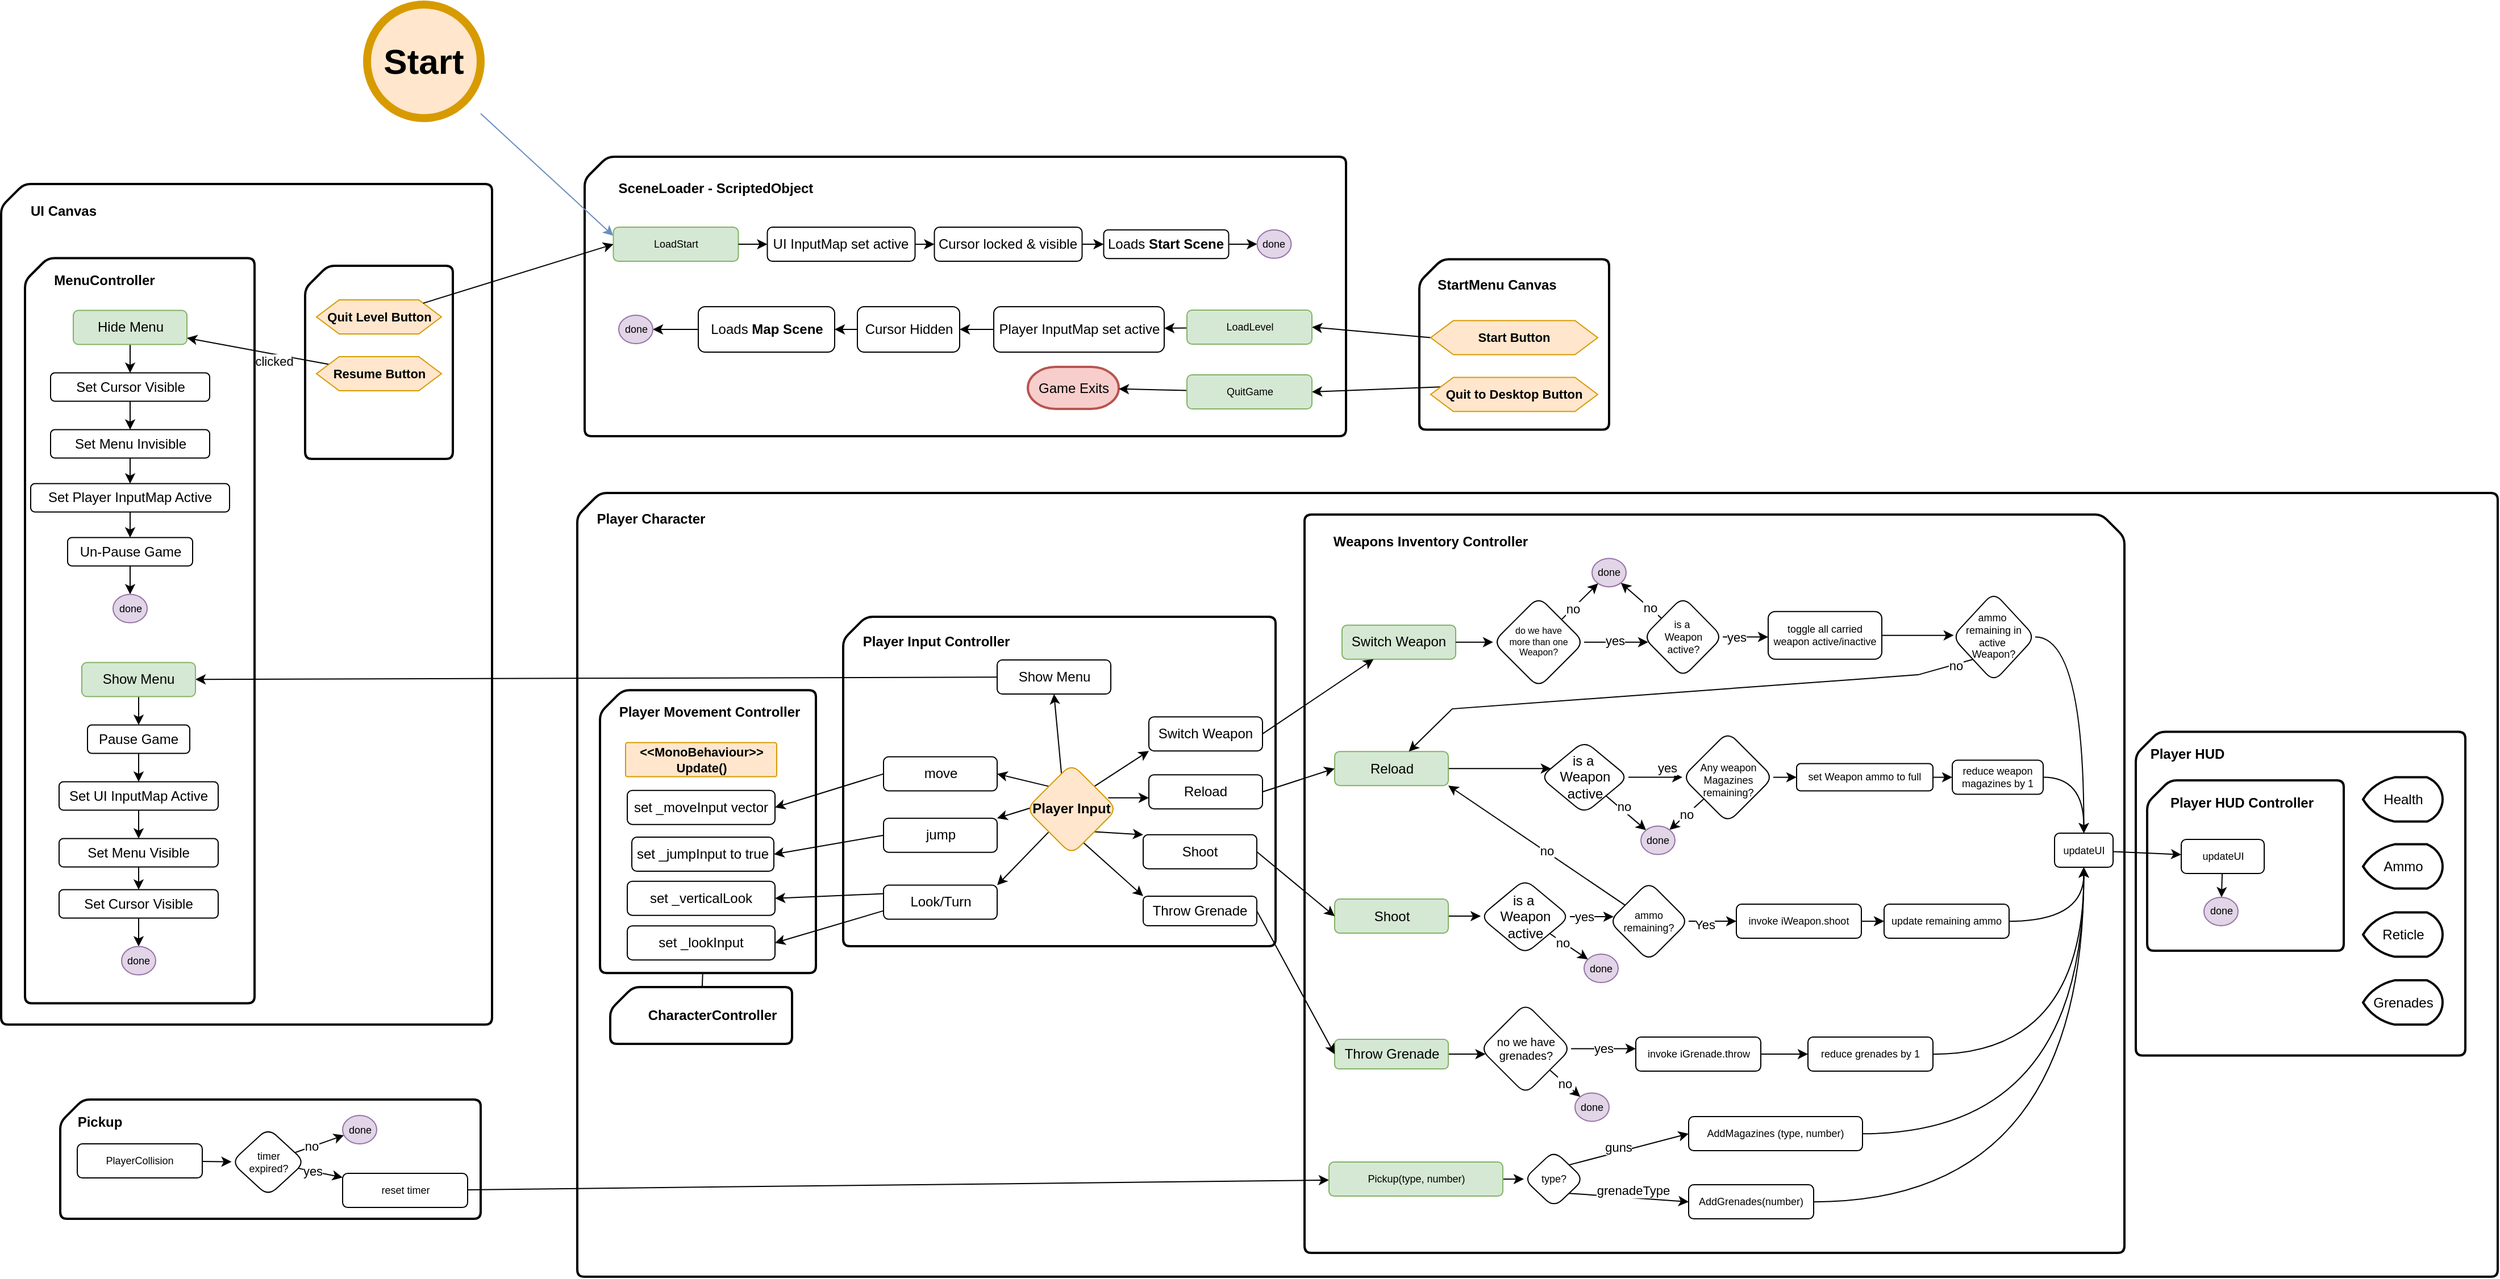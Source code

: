 <mxfile version="26.2.14">
  <diagram id="C5RBs43oDa-KdzZeNtuy" name="Page-1">
    <mxGraphModel dx="4580" dy="1504" grid="1" gridSize="10" guides="1" tooltips="1" connect="1" arrows="1" fold="1" page="1" pageScale="1" pageWidth="2336" pageHeight="1654" math="0" shadow="0">
      <root>
        <mxCell id="WIyWlLk6GJQsqaUBKTNV-0" />
        <mxCell id="WIyWlLk6GJQsqaUBKTNV-1" parent="WIyWlLk6GJQsqaUBKTNV-0" />
        <mxCell id="F7fUJA4CXwOD2tqX9iZF-29" style="rounded=0;orthogonalLoop=1;jettySize=auto;html=1;" parent="WIyWlLk6GJQsqaUBKTNV-1" edge="1">
          <mxGeometry relative="1" as="geometry">
            <mxPoint x="1287" y="100.0" as="sourcePoint" />
          </mxGeometry>
        </mxCell>
        <mxCell id="_xtLVecPUBUWVg5fJALY-261" value="" style="verticalLabelPosition=bottom;verticalAlign=top;html=1;shape=card;whiteSpace=wrap;size=20;arcSize=12;fontStyle=1;strokeWidth=2;rounded=1;shadow=0;flipH=0;" vertex="1" parent="WIyWlLk6GJQsqaUBKTNV-1">
          <mxGeometry x="-1803" y="510" width="1690" height="690" as="geometry" />
        </mxCell>
        <mxCell id="_xtLVecPUBUWVg5fJALY-170" value="" style="verticalLabelPosition=bottom;verticalAlign=top;html=1;shape=card;whiteSpace=wrap;size=20;arcSize=12;fontStyle=1;strokeWidth=2;rounded=1;shadow=0;" vertex="1" parent="WIyWlLk6GJQsqaUBKTNV-1">
          <mxGeometry x="-1569" y="619.06" width="380.5" height="290" as="geometry" />
        </mxCell>
        <mxCell id="_xtLVecPUBUWVg5fJALY-251" value="" style="verticalLabelPosition=bottom;verticalAlign=top;html=1;shape=card;whiteSpace=wrap;size=20;arcSize=12;fontStyle=1;strokeWidth=2;rounded=1;shadow=0;" vertex="1" parent="WIyWlLk6GJQsqaUBKTNV-1">
          <mxGeometry x="-1783" y="683.6" width="190" height="248.99" as="geometry" />
        </mxCell>
        <mxCell id="_xtLVecPUBUWVg5fJALY-8" value="" style="verticalLabelPosition=bottom;verticalAlign=top;html=1;shape=card;whiteSpace=wrap;size=20;arcSize=12;fontStyle=1;strokeWidth=2;rounded=1;shadow=0;flipH=1;" vertex="1" parent="WIyWlLk6GJQsqaUBKTNV-1">
          <mxGeometry x="-1163" y="529.06" width="721.5" height="650" as="geometry" />
        </mxCell>
        <mxCell id="F7fUJA4CXwOD2tqX9iZF-300" value="" style="verticalLabelPosition=bottom;verticalAlign=top;html=1;shape=card;whiteSpace=wrap;size=20;arcSize=12;fontStyle=1;strokeWidth=2;rounded=1;shadow=0;" parent="WIyWlLk6GJQsqaUBKTNV-1" vertex="1">
          <mxGeometry x="-1796.5" y="214" width="670" height="246" as="geometry" />
        </mxCell>
        <mxCell id="F7fUJA4CXwOD2tqX9iZF-260" value="" style="verticalLabelPosition=bottom;verticalAlign=top;html=1;shape=card;whiteSpace=wrap;size=20;arcSize=12;fontStyle=1;strokeWidth=2;rounded=1;shadow=0;" parent="WIyWlLk6GJQsqaUBKTNV-1" vertex="1">
          <mxGeometry x="-2310" y="238.06" width="432" height="740" as="geometry" />
        </mxCell>
        <mxCell id="F7fUJA4CXwOD2tqX9iZF-326" value="" style="verticalLabelPosition=bottom;verticalAlign=top;html=1;shape=card;whiteSpace=wrap;size=20;arcSize=12;fontStyle=1;strokeWidth=2;rounded=1;shadow=0;" parent="WIyWlLk6GJQsqaUBKTNV-1" vertex="1">
          <mxGeometry x="-2042.5" y="310" width="130" height="170" as="geometry" />
        </mxCell>
        <mxCell id="F7fUJA4CXwOD2tqX9iZF-243" value="" style="verticalLabelPosition=bottom;verticalAlign=top;html=1;shape=card;whiteSpace=wrap;size=20;arcSize=12;fontStyle=1;strokeWidth=2;rounded=1;shadow=0;" parent="WIyWlLk6GJQsqaUBKTNV-1" vertex="1">
          <mxGeometry x="-2289" y="303.25" width="202" height="656" as="geometry" />
        </mxCell>
        <mxCell id="F7fUJA4CXwOD2tqX9iZF-58" value="" style="verticalLabelPosition=bottom;verticalAlign=top;html=1;shape=card;whiteSpace=wrap;size=20;arcSize=12;fontStyle=1;strokeWidth=2;rounded=1;shadow=0;" parent="WIyWlLk6GJQsqaUBKTNV-1" vertex="1">
          <mxGeometry x="-431.5" y="720.31" width="290" height="285" as="geometry" />
        </mxCell>
        <mxCell id="F7fUJA4CXwOD2tqX9iZF-330" style="shape=connector;rounded=0;orthogonalLoop=1;jettySize=auto;html=1;strokeColor=#6c8ebf;align=center;verticalAlign=middle;fontFamily=Helvetica;fontSize=11;fontColor=default;labelBackgroundColor=default;endArrow=classic;fillColor=#dae8fc;entryX=0;entryY=0.25;entryDx=0;entryDy=0;" parent="WIyWlLk6GJQsqaUBKTNV-1" source="F7fUJA4CXwOD2tqX9iZF-0" target="F7fUJA4CXwOD2tqX9iZF-328" edge="1">
          <mxGeometry relative="1" as="geometry" />
        </mxCell>
        <mxCell id="F7fUJA4CXwOD2tqX9iZF-0" value="Start" style="strokeWidth=7;html=1;shape=mxgraph.flowchart.start_2;whiteSpace=wrap;fillColor=#ffe6cc;strokeColor=#d79b00;fontStyle=1;fontSize=31;" parent="WIyWlLk6GJQsqaUBKTNV-1" vertex="1">
          <mxGeometry x="-1988" y="80" width="100" height="100" as="geometry" />
        </mxCell>
        <mxCell id="F7fUJA4CXwOD2tqX9iZF-9" value="Game Exits" style="strokeWidth=2;html=1;shape=mxgraph.flowchart.terminator;whiteSpace=wrap;fillColor=#f8cecc;strokeColor=#b85450;" parent="WIyWlLk6GJQsqaUBKTNV-1" vertex="1">
          <mxGeometry x="-1406.5" y="399" width="80" height="37" as="geometry" />
        </mxCell>
        <mxCell id="F7fUJA4CXwOD2tqX9iZF-27" style="rounded=0;orthogonalLoop=1;jettySize=auto;html=1;" parent="WIyWlLk6GJQsqaUBKTNV-1" source="F7fUJA4CXwOD2tqX9iZF-31" target="F7fUJA4CXwOD2tqX9iZF-24" edge="1">
          <mxGeometry relative="1" as="geometry" />
        </mxCell>
        <mxCell id="F7fUJA4CXwOD2tqX9iZF-344" style="edgeStyle=none;shape=connector;rounded=0;orthogonalLoop=1;jettySize=auto;html=1;strokeColor=default;align=center;verticalAlign=middle;fontFamily=Helvetica;fontSize=11;fontColor=default;labelBackgroundColor=default;endArrow=classic;" parent="WIyWlLk6GJQsqaUBKTNV-1" source="F7fUJA4CXwOD2tqX9iZF-24" target="F7fUJA4CXwOD2tqX9iZF-343" edge="1">
          <mxGeometry relative="1" as="geometry" />
        </mxCell>
        <mxCell id="F7fUJA4CXwOD2tqX9iZF-24" value="Loads &lt;b&gt;Map Scene&lt;/b&gt;" style="rounded=1;whiteSpace=wrap;html=1;fontSize=12;glass=0;strokeWidth=1;shadow=0;" parent="WIyWlLk6GJQsqaUBKTNV-1" vertex="1">
          <mxGeometry x="-1696.5" y="346" width="120" height="40" as="geometry" />
        </mxCell>
        <mxCell id="F7fUJA4CXwOD2tqX9iZF-30" style="edgeStyle=orthogonalEdgeStyle;rounded=0;orthogonalLoop=1;jettySize=auto;html=1;" parent="WIyWlLk6GJQsqaUBKTNV-1" source="F7fUJA4CXwOD2tqX9iZF-26" target="F7fUJA4CXwOD2tqX9iZF-31" edge="1">
          <mxGeometry relative="1" as="geometry">
            <mxPoint x="-2009.5" y="309" as="targetPoint" />
          </mxGeometry>
        </mxCell>
        <mxCell id="F7fUJA4CXwOD2tqX9iZF-26" value="Player InputMap set active" style="rounded=1;whiteSpace=wrap;html=1;fontSize=12;glass=0;strokeWidth=1;shadow=0;" parent="WIyWlLk6GJQsqaUBKTNV-1" vertex="1">
          <mxGeometry x="-1436.5" y="346" width="150" height="40" as="geometry" />
        </mxCell>
        <mxCell id="F7fUJA4CXwOD2tqX9iZF-31" value="Cursor Hidden" style="rounded=1;whiteSpace=wrap;html=1;fontSize=12;glass=0;strokeWidth=1;shadow=0;" parent="WIyWlLk6GJQsqaUBKTNV-1" vertex="1">
          <mxGeometry x="-1556.5" y="346" width="90" height="40" as="geometry" />
        </mxCell>
        <mxCell id="F7fUJA4CXwOD2tqX9iZF-50" value="Player HUD" style="text;html=1;align=center;verticalAlign=middle;whiteSpace=wrap;rounded=0;fontStyle=1" parent="WIyWlLk6GJQsqaUBKTNV-1" vertex="1">
          <mxGeometry x="-431.5" y="720.31" width="90" height="40" as="geometry" />
        </mxCell>
        <mxCell id="F7fUJA4CXwOD2tqX9iZF-51" value="Health" style="strokeWidth=2;html=1;shape=mxgraph.flowchart.display;whiteSpace=wrap;" parent="WIyWlLk6GJQsqaUBKTNV-1" vertex="1">
          <mxGeometry x="-231.5" y="760.31" width="70" height="39" as="geometry" />
        </mxCell>
        <mxCell id="F7fUJA4CXwOD2tqX9iZF-52" value="Ammo" style="strokeWidth=2;html=1;shape=mxgraph.flowchart.display;whiteSpace=wrap;" parent="WIyWlLk6GJQsqaUBKTNV-1" vertex="1">
          <mxGeometry x="-231.5" y="819.31" width="70" height="39" as="geometry" />
        </mxCell>
        <mxCell id="F7fUJA4CXwOD2tqX9iZF-53" value="Reticle" style="strokeWidth=2;html=1;shape=mxgraph.flowchart.display;whiteSpace=wrap;" parent="WIyWlLk6GJQsqaUBKTNV-1" vertex="1">
          <mxGeometry x="-231.5" y="879.31" width="70" height="39" as="geometry" />
        </mxCell>
        <mxCell id="F7fUJA4CXwOD2tqX9iZF-106" value="" style="edgeStyle=none;shape=connector;rounded=0;orthogonalLoop=1;jettySize=auto;html=1;strokeColor=default;align=center;verticalAlign=middle;fontFamily=Helvetica;fontSize=11;fontColor=default;labelBackgroundColor=default;endArrow=classic;" parent="WIyWlLk6GJQsqaUBKTNV-1" source="F7fUJA4CXwOD2tqX9iZF-250" target="F7fUJA4CXwOD2tqX9iZF-105" edge="1">
          <mxGeometry relative="1" as="geometry" />
        </mxCell>
        <mxCell id="F7fUJA4CXwOD2tqX9iZF-259" style="edgeStyle=none;shape=connector;rounded=0;orthogonalLoop=1;jettySize=auto;html=1;strokeColor=default;align=center;verticalAlign=middle;fontFamily=Helvetica;fontSize=11;fontColor=default;labelBackgroundColor=default;endArrow=classic;" parent="WIyWlLk6GJQsqaUBKTNV-1" source="_xtLVecPUBUWVg5fJALY-184" target="F7fUJA4CXwOD2tqX9iZF-250" edge="1">
          <mxGeometry relative="1" as="geometry">
            <mxPoint x="502" y="39.06" as="targetPoint" />
            <mxPoint x="-618" y="-131.446" as="sourcePoint" />
          </mxGeometry>
        </mxCell>
        <mxCell id="F7fUJA4CXwOD2tqX9iZF-108" value="" style="edgeStyle=none;shape=connector;rounded=0;orthogonalLoop=1;jettySize=auto;html=1;strokeColor=default;align=center;verticalAlign=middle;fontFamily=Helvetica;fontSize=11;fontColor=default;labelBackgroundColor=default;endArrow=classic;" parent="WIyWlLk6GJQsqaUBKTNV-1" source="F7fUJA4CXwOD2tqX9iZF-105" target="F7fUJA4CXwOD2tqX9iZF-107" edge="1">
          <mxGeometry relative="1" as="geometry" />
        </mxCell>
        <mxCell id="F7fUJA4CXwOD2tqX9iZF-105" value="Pause Game" style="whiteSpace=wrap;html=1;rounded=1;glass=0;strokeWidth=1;shadow=0;" parent="WIyWlLk6GJQsqaUBKTNV-1" vertex="1">
          <mxGeometry x="-2234" y="714.25" width="90" height="25" as="geometry" />
        </mxCell>
        <mxCell id="F7fUJA4CXwOD2tqX9iZF-107" value="Set UI InputMap Active" style="whiteSpace=wrap;html=1;rounded=1;glass=0;strokeWidth=1;shadow=0;" parent="WIyWlLk6GJQsqaUBKTNV-1" vertex="1">
          <mxGeometry x="-2259" y="764.25" width="140" height="25" as="geometry" />
        </mxCell>
        <mxCell id="F7fUJA4CXwOD2tqX9iZF-112" value="" style="edgeStyle=none;shape=connector;rounded=0;orthogonalLoop=1;jettySize=auto;html=1;strokeColor=default;align=center;verticalAlign=middle;fontFamily=Helvetica;fontSize=11;fontColor=default;labelBackgroundColor=default;endArrow=classic;" parent="WIyWlLk6GJQsqaUBKTNV-1" source="F7fUJA4CXwOD2tqX9iZF-109" target="F7fUJA4CXwOD2tqX9iZF-111" edge="1">
          <mxGeometry relative="1" as="geometry" />
        </mxCell>
        <mxCell id="F7fUJA4CXwOD2tqX9iZF-109" value="Set Menu Visible" style="whiteSpace=wrap;html=1;rounded=1;glass=0;strokeWidth=1;shadow=0;" parent="WIyWlLk6GJQsqaUBKTNV-1" vertex="1">
          <mxGeometry x="-2259" y="814.25" width="140" height="25" as="geometry" />
        </mxCell>
        <mxCell id="F7fUJA4CXwOD2tqX9iZF-255" style="edgeStyle=none;shape=connector;rounded=0;orthogonalLoop=1;jettySize=auto;html=1;strokeColor=default;align=center;verticalAlign=middle;fontFamily=Helvetica;fontSize=11;fontColor=default;labelBackgroundColor=default;endArrow=classic;" parent="WIyWlLk6GJQsqaUBKTNV-1" source="F7fUJA4CXwOD2tqX9iZF-111" target="F7fUJA4CXwOD2tqX9iZF-254" edge="1">
          <mxGeometry relative="1" as="geometry" />
        </mxCell>
        <mxCell id="F7fUJA4CXwOD2tqX9iZF-111" value="Set Cursor Visible" style="whiteSpace=wrap;html=1;rounded=1;glass=0;strokeWidth=1;shadow=0;" parent="WIyWlLk6GJQsqaUBKTNV-1" vertex="1">
          <mxGeometry x="-2259" y="859.25" width="140" height="25" as="geometry" />
        </mxCell>
        <mxCell id="F7fUJA4CXwOD2tqX9iZF-197" style="edgeStyle=none;shape=connector;rounded=0;orthogonalLoop=1;jettySize=auto;html=1;strokeColor=default;align=center;verticalAlign=middle;fontFamily=Helvetica;fontSize=11;fontColor=default;labelBackgroundColor=default;endArrow=classic;" parent="WIyWlLk6GJQsqaUBKTNV-1" source="F7fUJA4CXwOD2tqX9iZF-120" target="F7fUJA4CXwOD2tqX9iZF-196" edge="1">
          <mxGeometry relative="1" as="geometry" />
        </mxCell>
        <mxCell id="F7fUJA4CXwOD2tqX9iZF-120" value="Un-Pause Game" style="whiteSpace=wrap;html=1;rounded=1;glass=0;strokeWidth=1;shadow=0;" parent="WIyWlLk6GJQsqaUBKTNV-1" vertex="1">
          <mxGeometry x="-2251.5" y="549.25" width="110" height="25" as="geometry" />
        </mxCell>
        <mxCell id="F7fUJA4CXwOD2tqX9iZF-126" style="edgeStyle=none;shape=connector;rounded=0;orthogonalLoop=1;jettySize=auto;html=1;strokeColor=default;align=center;verticalAlign=middle;fontFamily=Helvetica;fontSize=11;fontColor=default;labelBackgroundColor=default;endArrow=classic;" parent="WIyWlLk6GJQsqaUBKTNV-1" source="F7fUJA4CXwOD2tqX9iZF-121" target="F7fUJA4CXwOD2tqX9iZF-120" edge="1">
          <mxGeometry relative="1" as="geometry" />
        </mxCell>
        <mxCell id="F7fUJA4CXwOD2tqX9iZF-121" value="Set Player InputMap Active" style="whiteSpace=wrap;html=1;rounded=1;glass=0;strokeWidth=1;shadow=0;" parent="WIyWlLk6GJQsqaUBKTNV-1" vertex="1">
          <mxGeometry x="-2284" y="501.75" width="175" height="25" as="geometry" />
        </mxCell>
        <mxCell id="F7fUJA4CXwOD2tqX9iZF-122" value="Set Menu Invisible" style="whiteSpace=wrap;html=1;rounded=1;glass=0;strokeWidth=1;shadow=0;" parent="WIyWlLk6GJQsqaUBKTNV-1" vertex="1">
          <mxGeometry x="-2266.5" y="454.25" width="140" height="25" as="geometry" />
        </mxCell>
        <mxCell id="F7fUJA4CXwOD2tqX9iZF-124" style="edgeStyle=none;shape=connector;rounded=0;orthogonalLoop=1;jettySize=auto;html=1;entryX=0.5;entryY=0;entryDx=0;entryDy=0;strokeColor=default;align=center;verticalAlign=middle;fontFamily=Helvetica;fontSize=11;fontColor=default;labelBackgroundColor=default;endArrow=classic;" parent="WIyWlLk6GJQsqaUBKTNV-1" source="F7fUJA4CXwOD2tqX9iZF-123" target="F7fUJA4CXwOD2tqX9iZF-122" edge="1">
          <mxGeometry relative="1" as="geometry" />
        </mxCell>
        <mxCell id="F7fUJA4CXwOD2tqX9iZF-123" value="Set Cursor Visible" style="whiteSpace=wrap;html=1;rounded=1;glass=0;strokeWidth=1;shadow=0;" parent="WIyWlLk6GJQsqaUBKTNV-1" vertex="1">
          <mxGeometry x="-2266.5" y="404.25" width="140" height="25" as="geometry" />
        </mxCell>
        <mxCell id="F7fUJA4CXwOD2tqX9iZF-125" style="edgeStyle=none;shape=connector;rounded=0;orthogonalLoop=1;jettySize=auto;html=1;strokeColor=default;align=center;verticalAlign=middle;fontFamily=Helvetica;fontSize=11;fontColor=default;labelBackgroundColor=default;endArrow=classic;" parent="WIyWlLk6GJQsqaUBKTNV-1" source="F7fUJA4CXwOD2tqX9iZF-122" target="F7fUJA4CXwOD2tqX9iZF-121" edge="1">
          <mxGeometry relative="1" as="geometry" />
        </mxCell>
        <mxCell id="F7fUJA4CXwOD2tqX9iZF-196" value="done" style="ellipse;whiteSpace=wrap;html=1;fontSize=9;rounded=1;glass=0;strokeWidth=1;shadow=0;spacingTop=0;fillColor=#e1d5e7;strokeColor=#9673a6;" parent="WIyWlLk6GJQsqaUBKTNV-1" vertex="1">
          <mxGeometry x="-2211.5" y="599.25" width="30" height="25" as="geometry" />
        </mxCell>
        <mxCell id="F7fUJA4CXwOD2tqX9iZF-235" value="" style="verticalLabelPosition=bottom;verticalAlign=top;html=1;shape=card;whiteSpace=wrap;size=20;arcSize=12;fontStyle=1;strokeWidth=2;rounded=1;shadow=0;" parent="WIyWlLk6GJQsqaUBKTNV-1" vertex="1">
          <mxGeometry x="-421.5" y="762.94" width="173" height="150" as="geometry" />
        </mxCell>
        <mxCell id="F7fUJA4CXwOD2tqX9iZF-236" value="Player HUD Controller" style="text;html=1;align=center;verticalAlign=middle;whiteSpace=wrap;rounded=0;fontStyle=1" parent="WIyWlLk6GJQsqaUBKTNV-1" vertex="1">
          <mxGeometry x="-418.5" y="762.94" width="160" height="40" as="geometry" />
        </mxCell>
        <mxCell id="F7fUJA4CXwOD2tqX9iZF-240" style="edgeStyle=none;shape=connector;rounded=0;orthogonalLoop=1;jettySize=auto;html=1;strokeColor=default;align=center;verticalAlign=middle;fontFamily=Helvetica;fontSize=11;fontColor=default;labelBackgroundColor=default;endArrow=classic;" parent="WIyWlLk6GJQsqaUBKTNV-1" source="F7fUJA4CXwOD2tqX9iZF-237" target="F7fUJA4CXwOD2tqX9iZF-248" edge="1">
          <mxGeometry relative="1" as="geometry">
            <mxPoint x="-248.5" y="832.94" as="targetPoint" />
          </mxGeometry>
        </mxCell>
        <mxCell id="F7fUJA4CXwOD2tqX9iZF-237" value="updateUI" style="whiteSpace=wrap;html=1;rounded=1;glass=0;strokeWidth=1;shadow=0;fontSize=9;" parent="WIyWlLk6GJQsqaUBKTNV-1" vertex="1">
          <mxGeometry x="-391.5" y="814.94" width="73" height="30.06" as="geometry" />
        </mxCell>
        <mxCell id="F7fUJA4CXwOD2tqX9iZF-239" style="edgeStyle=none;shape=connector;rounded=0;orthogonalLoop=1;jettySize=auto;html=1;strokeColor=default;align=center;verticalAlign=middle;fontFamily=Helvetica;fontSize=11;fontColor=default;labelBackgroundColor=default;endArrow=classic;" parent="WIyWlLk6GJQsqaUBKTNV-1" source="_xtLVecPUBUWVg5fJALY-73" target="F7fUJA4CXwOD2tqX9iZF-237" edge="1">
          <mxGeometry relative="1" as="geometry">
            <mxPoint x="8.5" y="929.06" as="sourcePoint" />
          </mxGeometry>
        </mxCell>
        <mxCell id="F7fUJA4CXwOD2tqX9iZF-241" value="Grenades" style="strokeWidth=2;html=1;shape=mxgraph.flowchart.display;whiteSpace=wrap;" parent="WIyWlLk6GJQsqaUBKTNV-1" vertex="1">
          <mxGeometry x="-231.5" y="939.06" width="70" height="39" as="geometry" />
        </mxCell>
        <mxCell id="F7fUJA4CXwOD2tqX9iZF-244" value="MenuController" style="text;html=1;align=center;verticalAlign=middle;whiteSpace=wrap;rounded=0;fontStyle=1" parent="WIyWlLk6GJQsqaUBKTNV-1" vertex="1">
          <mxGeometry x="-2284" y="303.25" width="130" height="40" as="geometry" />
        </mxCell>
        <mxCell id="F7fUJA4CXwOD2tqX9iZF-248" value="done" style="ellipse;whiteSpace=wrap;html=1;fontSize=9;rounded=1;glass=0;strokeWidth=1;shadow=0;spacingTop=0;fillColor=#e1d5e7;strokeColor=#9673a6;" parent="WIyWlLk6GJQsqaUBKTNV-1" vertex="1">
          <mxGeometry x="-371.5" y="865.94" width="30" height="25" as="geometry" />
        </mxCell>
        <mxCell id="F7fUJA4CXwOD2tqX9iZF-250" value="Show Menu" style="whiteSpace=wrap;html=1;rounded=1;glass=0;strokeWidth=1;shadow=0;fillColor=#d5e8d4;strokeColor=#82b366;" parent="WIyWlLk6GJQsqaUBKTNV-1" vertex="1">
          <mxGeometry x="-2239" y="659.25" width="100" height="30" as="geometry" />
        </mxCell>
        <mxCell id="F7fUJA4CXwOD2tqX9iZF-253" style="edgeStyle=none;shape=connector;rounded=0;orthogonalLoop=1;jettySize=auto;html=1;strokeColor=default;align=center;verticalAlign=middle;fontFamily=Helvetica;fontSize=11;fontColor=default;labelBackgroundColor=default;endArrow=classic;" parent="WIyWlLk6GJQsqaUBKTNV-1" source="F7fUJA4CXwOD2tqX9iZF-252" target="F7fUJA4CXwOD2tqX9iZF-123" edge="1">
          <mxGeometry relative="1" as="geometry" />
        </mxCell>
        <mxCell id="F7fUJA4CXwOD2tqX9iZF-252" value="Hide Menu" style="whiteSpace=wrap;html=1;rounded=1;glass=0;strokeWidth=1;shadow=0;fillColor=#d5e8d4;strokeColor=#82b366;" parent="WIyWlLk6GJQsqaUBKTNV-1" vertex="1">
          <mxGeometry x="-2246.5" y="349.25" width="100" height="30" as="geometry" />
        </mxCell>
        <mxCell id="F7fUJA4CXwOD2tqX9iZF-254" value="done" style="ellipse;whiteSpace=wrap;html=1;fontSize=9;rounded=1;glass=0;strokeWidth=1;shadow=0;spacingTop=0;fillColor=#e1d5e7;strokeColor=#9673a6;" parent="WIyWlLk6GJQsqaUBKTNV-1" vertex="1">
          <mxGeometry x="-2204" y="909.25" width="30" height="25" as="geometry" />
        </mxCell>
        <mxCell id="F7fUJA4CXwOD2tqX9iZF-256" value="" style="edgeStyle=none;shape=connector;rounded=0;orthogonalLoop=1;jettySize=auto;html=1;strokeColor=default;align=center;verticalAlign=middle;fontFamily=Helvetica;fontSize=11;fontColor=default;labelBackgroundColor=default;endArrow=classic;" parent="WIyWlLk6GJQsqaUBKTNV-1" source="F7fUJA4CXwOD2tqX9iZF-107" target="F7fUJA4CXwOD2tqX9iZF-109" edge="1">
          <mxGeometry relative="1" as="geometry">
            <mxPoint x="-2189" y="789.25" as="sourcePoint" />
            <mxPoint x="-2189" y="814.25" as="targetPoint" />
          </mxGeometry>
        </mxCell>
        <mxCell id="F7fUJA4CXwOD2tqX9iZF-261" value="UI Canvas" style="text;html=1;align=center;verticalAlign=middle;whiteSpace=wrap;rounded=0;fontStyle=1" parent="WIyWlLk6GJQsqaUBKTNV-1" vertex="1">
          <mxGeometry x="-2300" y="242.06" width="90" height="40" as="geometry" />
        </mxCell>
        <mxCell id="F7fUJA4CXwOD2tqX9iZF-266" value="Quit Level Button" style="shape=hexagon;perimeter=hexagonPerimeter2;whiteSpace=wrap;html=1;fixedSize=1;fontFamily=Helvetica;fontSize=11;labelBackgroundColor=none;fillColor=#ffe6cc;strokeColor=#d79b00;fontStyle=1" parent="WIyWlLk6GJQsqaUBKTNV-1" vertex="1">
          <mxGeometry x="-2032.5" y="340" width="110" height="30" as="geometry" />
        </mxCell>
        <mxCell id="F7fUJA4CXwOD2tqX9iZF-268" value="clicked" style="edgeStyle=none;shape=connector;rounded=0;orthogonalLoop=1;jettySize=auto;html=1;strokeColor=default;align=center;verticalAlign=middle;fontFamily=Helvetica;fontSize=11;fontColor=default;labelBackgroundColor=default;endArrow=classic;" parent="WIyWlLk6GJQsqaUBKTNV-1" source="F7fUJA4CXwOD2tqX9iZF-267" target="F7fUJA4CXwOD2tqX9iZF-252" edge="1">
          <mxGeometry x="-0.242" y="6" relative="1" as="geometry">
            <mxPoint as="offset" />
          </mxGeometry>
        </mxCell>
        <mxCell id="F7fUJA4CXwOD2tqX9iZF-267" value="Resume Button" style="shape=hexagon;perimeter=hexagonPerimeter2;whiteSpace=wrap;html=1;fixedSize=1;fontFamily=Helvetica;fontSize=11;labelBackgroundColor=none;fillColor=#ffe6cc;strokeColor=#d79b00;fontStyle=1" parent="WIyWlLk6GJQsqaUBKTNV-1" vertex="1">
          <mxGeometry x="-2032.5" y="390" width="110" height="30" as="geometry" />
        </mxCell>
        <mxCell id="F7fUJA4CXwOD2tqX9iZF-282" value="" style="verticalLabelPosition=bottom;verticalAlign=top;html=1;shape=card;whiteSpace=wrap;size=20;arcSize=12;fontStyle=1;strokeWidth=2;rounded=1;shadow=0;" parent="WIyWlLk6GJQsqaUBKTNV-1" vertex="1">
          <mxGeometry x="-2258" y="1044.06" width="370" height="105" as="geometry" />
        </mxCell>
        <mxCell id="F7fUJA4CXwOD2tqX9iZF-283" value="Pickup" style="text;html=1;align=center;verticalAlign=middle;whiteSpace=wrap;rounded=0;fontStyle=1" parent="WIyWlLk6GJQsqaUBKTNV-1" vertex="1">
          <mxGeometry x="-2258" y="1044.06" width="70" height="40" as="geometry" />
        </mxCell>
        <mxCell id="F7fUJA4CXwOD2tqX9iZF-312" value="" style="edgeStyle=none;shape=connector;rounded=0;orthogonalLoop=1;jettySize=auto;html=1;strokeColor=default;align=center;verticalAlign=middle;fontFamily=Helvetica;fontSize=11;fontColor=default;labelBackgroundColor=default;endArrow=classic;" parent="WIyWlLk6GJQsqaUBKTNV-1" source="F7fUJA4CXwOD2tqX9iZF-313" target="F7fUJA4CXwOD2tqX9iZF-311" edge="1">
          <mxGeometry relative="1" as="geometry" />
        </mxCell>
        <mxCell id="F7fUJA4CXwOD2tqX9iZF-320" value="yes" style="edgeLabel;html=1;align=center;verticalAlign=middle;resizable=0;points=[];fontFamily=Helvetica;fontSize=11;fontColor=default;labelBackgroundColor=default;" parent="F7fUJA4CXwOD2tqX9iZF-312" vertex="1" connectable="0">
          <mxGeometry x="-0.384" relative="1" as="geometry">
            <mxPoint as="offset" />
          </mxGeometry>
        </mxCell>
        <mxCell id="F7fUJA4CXwOD2tqX9iZF-314" style="edgeStyle=none;shape=connector;rounded=0;orthogonalLoop=1;jettySize=auto;html=1;strokeColor=default;align=center;verticalAlign=middle;fontFamily=Helvetica;fontSize=11;fontColor=default;labelBackgroundColor=default;endArrow=classic;" parent="WIyWlLk6GJQsqaUBKTNV-1" source="F7fUJA4CXwOD2tqX9iZF-292" target="F7fUJA4CXwOD2tqX9iZF-313" edge="1">
          <mxGeometry relative="1" as="geometry" />
        </mxCell>
        <mxCell id="F7fUJA4CXwOD2tqX9iZF-292" value="PlayerCollision" style="whiteSpace=wrap;html=1;rounded=1;glass=0;strokeWidth=1;shadow=0;fontSize=9;" parent="WIyWlLk6GJQsqaUBKTNV-1" vertex="1">
          <mxGeometry x="-2243" y="1083.06" width="110" height="30" as="geometry" />
        </mxCell>
        <mxCell id="F7fUJA4CXwOD2tqX9iZF-296" value="" style="verticalLabelPosition=bottom;verticalAlign=top;html=1;shape=card;whiteSpace=wrap;size=20;arcSize=12;fontStyle=1;strokeWidth=2;rounded=1;shadow=0;" parent="WIyWlLk6GJQsqaUBKTNV-1" vertex="1">
          <mxGeometry x="-1062" y="304.25" width="167" height="150" as="geometry" />
        </mxCell>
        <mxCell id="F7fUJA4CXwOD2tqX9iZF-297" value="StartMenu Canvas" style="text;html=1;align=center;verticalAlign=middle;whiteSpace=wrap;rounded=0;fontStyle=1" parent="WIyWlLk6GJQsqaUBKTNV-1" vertex="1">
          <mxGeometry x="-1062" y="304.25" width="137" height="45" as="geometry" />
        </mxCell>
        <mxCell id="F7fUJA4CXwOD2tqX9iZF-332" style="edgeStyle=none;shape=connector;rounded=0;orthogonalLoop=1;jettySize=auto;html=1;strokeColor=default;align=center;verticalAlign=middle;fontFamily=Helvetica;fontSize=11;fontColor=default;labelBackgroundColor=default;endArrow=classic;exitX=0;exitY=0.25;exitDx=0;exitDy=0;entryX=1;entryY=0.5;entryDx=0;entryDy=0;entryPerimeter=0;" parent="WIyWlLk6GJQsqaUBKTNV-1" source="F7fUJA4CXwOD2tqX9iZF-298" target="F7fUJA4CXwOD2tqX9iZF-341" edge="1">
          <mxGeometry relative="1" as="geometry" />
        </mxCell>
        <mxCell id="F7fUJA4CXwOD2tqX9iZF-298" value="Quit to Desktop Button" style="shape=hexagon;perimeter=hexagonPerimeter2;whiteSpace=wrap;html=1;fixedSize=1;fontFamily=Helvetica;fontSize=11;labelBackgroundColor=none;fillColor=#ffe6cc;strokeColor=#d79b00;fontStyle=1" parent="WIyWlLk6GJQsqaUBKTNV-1" vertex="1">
          <mxGeometry x="-1052" y="408.25" width="147" height="30" as="geometry" />
        </mxCell>
        <mxCell id="F7fUJA4CXwOD2tqX9iZF-333" style="edgeStyle=none;shape=connector;rounded=0;orthogonalLoop=1;jettySize=auto;html=1;strokeColor=default;align=center;verticalAlign=middle;fontFamily=Helvetica;fontSize=11;fontColor=default;labelBackgroundColor=default;endArrow=classic;exitX=0;exitY=0.5;exitDx=0;exitDy=0;entryX=1;entryY=0.5;entryDx=0;entryDy=0;" parent="WIyWlLk6GJQsqaUBKTNV-1" source="F7fUJA4CXwOD2tqX9iZF-299" target="F7fUJA4CXwOD2tqX9iZF-331" edge="1">
          <mxGeometry relative="1" as="geometry" />
        </mxCell>
        <mxCell id="F7fUJA4CXwOD2tqX9iZF-299" value="Start Button" style="shape=hexagon;perimeter=hexagonPerimeter2;whiteSpace=wrap;html=1;fixedSize=1;fontFamily=Helvetica;fontSize=11;labelBackgroundColor=none;fillColor=#ffe6cc;strokeColor=#d79b00;fontStyle=1" parent="WIyWlLk6GJQsqaUBKTNV-1" vertex="1">
          <mxGeometry x="-1052" y="358.25" width="147" height="30" as="geometry" />
        </mxCell>
        <mxCell id="F7fUJA4CXwOD2tqX9iZF-301" value="SceneLoader - ScriptedObject" style="text;html=1;align=center;verticalAlign=middle;whiteSpace=wrap;rounded=0;fontStyle=1" parent="WIyWlLk6GJQsqaUBKTNV-1" vertex="1">
          <mxGeometry x="-1786.5" y="224" width="210" height="36" as="geometry" />
        </mxCell>
        <mxCell id="F7fUJA4CXwOD2tqX9iZF-315" style="edgeStyle=none;shape=connector;rounded=0;orthogonalLoop=1;jettySize=auto;html=1;strokeColor=default;align=center;verticalAlign=middle;fontFamily=Helvetica;fontSize=11;fontColor=default;labelBackgroundColor=default;endArrow=classic;" parent="WIyWlLk6GJQsqaUBKTNV-1" source="F7fUJA4CXwOD2tqX9iZF-311" target="_xtLVecPUBUWVg5fJALY-79" edge="1">
          <mxGeometry relative="1" as="geometry">
            <mxPoint x="1314.5" y="135.31" as="targetPoint" />
          </mxGeometry>
        </mxCell>
        <mxCell id="F7fUJA4CXwOD2tqX9iZF-311" value="reset timer" style="whiteSpace=wrap;html=1;rounded=1;glass=0;strokeWidth=1;shadow=0;fontSize=9;" parent="WIyWlLk6GJQsqaUBKTNV-1" vertex="1">
          <mxGeometry x="-2009.5" y="1109.06" width="110" height="30" as="geometry" />
        </mxCell>
        <mxCell id="F7fUJA4CXwOD2tqX9iZF-318" style="edgeStyle=none;shape=connector;rounded=0;orthogonalLoop=1;jettySize=auto;html=1;strokeColor=default;align=center;verticalAlign=middle;fontFamily=Helvetica;fontSize=11;fontColor=default;labelBackgroundColor=default;endArrow=classic;" parent="WIyWlLk6GJQsqaUBKTNV-1" source="F7fUJA4CXwOD2tqX9iZF-313" target="F7fUJA4CXwOD2tqX9iZF-317" edge="1">
          <mxGeometry relative="1" as="geometry" />
        </mxCell>
        <mxCell id="F7fUJA4CXwOD2tqX9iZF-319" value="no" style="edgeLabel;html=1;align=center;verticalAlign=middle;resizable=0;points=[];fontFamily=Helvetica;fontSize=11;fontColor=default;labelBackgroundColor=default;" parent="F7fUJA4CXwOD2tqX9iZF-318" vertex="1" connectable="0">
          <mxGeometry x="-0.349" y="1" relative="1" as="geometry">
            <mxPoint as="offset" />
          </mxGeometry>
        </mxCell>
        <mxCell id="F7fUJA4CXwOD2tqX9iZF-313" value="timer expired?" style="rhombus;whiteSpace=wrap;html=1;fontSize=9;rounded=1;glass=0;strokeWidth=1;shadow=0;spacingLeft=4;spacingRight=4;" parent="WIyWlLk6GJQsqaUBKTNV-1" vertex="1">
          <mxGeometry x="-2107.5" y="1069.06" width="65" height="60" as="geometry" />
        </mxCell>
        <mxCell id="F7fUJA4CXwOD2tqX9iZF-317" value="done" style="ellipse;whiteSpace=wrap;html=1;fontSize=9;rounded=1;glass=0;strokeWidth=1;shadow=0;spacingTop=0;fillColor=#e1d5e7;strokeColor=#9673a6;" parent="WIyWlLk6GJQsqaUBKTNV-1" vertex="1">
          <mxGeometry x="-2009.5" y="1058.06" width="30" height="25" as="geometry" />
        </mxCell>
        <mxCell id="F7fUJA4CXwOD2tqX9iZF-328" value="LoadStart" style="whiteSpace=wrap;html=1;rounded=1;glass=0;strokeWidth=1;shadow=0;fontSize=9;fillColor=#d5e8d4;strokeColor=#82b366;" parent="WIyWlLk6GJQsqaUBKTNV-1" vertex="1">
          <mxGeometry x="-1771.25" y="276.06" width="110" height="30" as="geometry" />
        </mxCell>
        <mxCell id="F7fUJA4CXwOD2tqX9iZF-334" style="edgeStyle=none;shape=connector;rounded=0;orthogonalLoop=1;jettySize=auto;html=1;strokeColor=default;align=center;verticalAlign=middle;fontFamily=Helvetica;fontSize=11;fontColor=default;labelBackgroundColor=default;endArrow=classic;" parent="WIyWlLk6GJQsqaUBKTNV-1" source="F7fUJA4CXwOD2tqX9iZF-331" target="F7fUJA4CXwOD2tqX9iZF-26" edge="1">
          <mxGeometry relative="1" as="geometry" />
        </mxCell>
        <mxCell id="F7fUJA4CXwOD2tqX9iZF-331" value="LoadLevel" style="whiteSpace=wrap;html=1;rounded=1;glass=0;strokeWidth=1;shadow=0;fontSize=9;fillColor=#d5e8d4;strokeColor=#82b366;" parent="WIyWlLk6GJQsqaUBKTNV-1" vertex="1">
          <mxGeometry x="-1266.5" y="349" width="110" height="30" as="geometry" />
        </mxCell>
        <mxCell id="F7fUJA4CXwOD2tqX9iZF-338" style="edgeStyle=none;shape=connector;rounded=0;orthogonalLoop=1;jettySize=auto;html=1;strokeColor=default;align=center;verticalAlign=middle;fontFamily=Helvetica;fontSize=11;fontColor=default;labelBackgroundColor=default;endArrow=classic;" parent="WIyWlLk6GJQsqaUBKTNV-1" source="F7fUJA4CXwOD2tqX9iZF-335" target="F7fUJA4CXwOD2tqX9iZF-336" edge="1">
          <mxGeometry relative="1" as="geometry" />
        </mxCell>
        <mxCell id="F7fUJA4CXwOD2tqX9iZF-335" value="UI InputMap set active" style="rounded=1;whiteSpace=wrap;html=1;fontSize=12;glass=0;strokeWidth=1;shadow=0;" parent="WIyWlLk6GJQsqaUBKTNV-1" vertex="1">
          <mxGeometry x="-1635.75" y="276.06" width="130" height="30" as="geometry" />
        </mxCell>
        <mxCell id="F7fUJA4CXwOD2tqX9iZF-339" style="edgeStyle=none;shape=connector;rounded=0;orthogonalLoop=1;jettySize=auto;html=1;strokeColor=default;align=center;verticalAlign=middle;fontFamily=Helvetica;fontSize=11;fontColor=default;labelBackgroundColor=default;endArrow=classic;" parent="WIyWlLk6GJQsqaUBKTNV-1" source="F7fUJA4CXwOD2tqX9iZF-336" target="F7fUJA4CXwOD2tqX9iZF-340" edge="1">
          <mxGeometry relative="1" as="geometry">
            <mxPoint x="-1326.25" y="584.06" as="targetPoint" />
          </mxGeometry>
        </mxCell>
        <mxCell id="F7fUJA4CXwOD2tqX9iZF-336" value="Cursor locked &amp;amp; visible" style="rounded=1;whiteSpace=wrap;html=1;fontSize=12;glass=0;strokeWidth=1;shadow=0;" parent="WIyWlLk6GJQsqaUBKTNV-1" vertex="1">
          <mxGeometry x="-1488.75" y="276.06" width="130" height="30" as="geometry" />
        </mxCell>
        <mxCell id="F7fUJA4CXwOD2tqX9iZF-337" style="edgeStyle=none;shape=connector;rounded=0;orthogonalLoop=1;jettySize=auto;html=1;strokeColor=default;align=center;verticalAlign=middle;fontFamily=Helvetica;fontSize=11;fontColor=default;labelBackgroundColor=default;endArrow=classic;" parent="WIyWlLk6GJQsqaUBKTNV-1" source="F7fUJA4CXwOD2tqX9iZF-328" target="F7fUJA4CXwOD2tqX9iZF-335" edge="1">
          <mxGeometry relative="1" as="geometry" />
        </mxCell>
        <mxCell id="F7fUJA4CXwOD2tqX9iZF-346" style="edgeStyle=none;shape=connector;rounded=0;orthogonalLoop=1;jettySize=auto;html=1;strokeColor=default;align=center;verticalAlign=middle;fontFamily=Helvetica;fontSize=11;fontColor=default;labelBackgroundColor=default;endArrow=classic;" parent="WIyWlLk6GJQsqaUBKTNV-1" source="F7fUJA4CXwOD2tqX9iZF-340" target="F7fUJA4CXwOD2tqX9iZF-345" edge="1">
          <mxGeometry relative="1" as="geometry" />
        </mxCell>
        <mxCell id="F7fUJA4CXwOD2tqX9iZF-340" value="Loads &lt;b&gt;Start Scene&lt;/b&gt;" style="rounded=1;whiteSpace=wrap;html=1;fontSize=12;glass=0;strokeWidth=1;shadow=0;" parent="WIyWlLk6GJQsqaUBKTNV-1" vertex="1">
          <mxGeometry x="-1339.75" y="278.43" width="110" height="25.25" as="geometry" />
        </mxCell>
        <mxCell id="F7fUJA4CXwOD2tqX9iZF-342" style="edgeStyle=none;shape=connector;rounded=0;orthogonalLoop=1;jettySize=auto;html=1;strokeColor=default;align=center;verticalAlign=middle;fontFamily=Helvetica;fontSize=11;fontColor=default;labelBackgroundColor=default;endArrow=classic;" parent="WIyWlLk6GJQsqaUBKTNV-1" source="F7fUJA4CXwOD2tqX9iZF-341" target="F7fUJA4CXwOD2tqX9iZF-9" edge="1">
          <mxGeometry relative="1" as="geometry" />
        </mxCell>
        <mxCell id="F7fUJA4CXwOD2tqX9iZF-341" value="QuitGame" style="whiteSpace=wrap;html=1;rounded=1;glass=0;strokeWidth=1;shadow=0;fontSize=9;fillColor=#d5e8d4;strokeColor=#82b366;" parent="WIyWlLk6GJQsqaUBKTNV-1" vertex="1">
          <mxGeometry x="-1266.5" y="406" width="110" height="30" as="geometry" />
        </mxCell>
        <mxCell id="F7fUJA4CXwOD2tqX9iZF-343" value="done" style="ellipse;whiteSpace=wrap;html=1;fontSize=9;rounded=1;glass=0;strokeWidth=1;shadow=0;spacingTop=0;fillColor=#e1d5e7;strokeColor=#9673a6;" parent="WIyWlLk6GJQsqaUBKTNV-1" vertex="1">
          <mxGeometry x="-1766.5" y="353.5" width="30" height="25" as="geometry" />
        </mxCell>
        <mxCell id="F7fUJA4CXwOD2tqX9iZF-345" value="done" style="ellipse;whiteSpace=wrap;html=1;fontSize=9;rounded=1;glass=0;strokeWidth=1;shadow=0;spacingTop=0;fillColor=#e1d5e7;strokeColor=#9673a6;" parent="WIyWlLk6GJQsqaUBKTNV-1" vertex="1">
          <mxGeometry x="-1204.75" y="278.43" width="30" height="25" as="geometry" />
        </mxCell>
        <mxCell id="_xtLVecPUBUWVg5fJALY-9" value="Switch Weapon" style="whiteSpace=wrap;html=1;rounded=1;glass=0;strokeWidth=1;shadow=0;fillColor=#d5e8d4;strokeColor=#82b366;" vertex="1" parent="WIyWlLk6GJQsqaUBKTNV-1">
          <mxGeometry x="-1130" y="626.319" width="100" height="30" as="geometry" />
        </mxCell>
        <mxCell id="_xtLVecPUBUWVg5fJALY-10" value="" style="shape=connector;rounded=0;orthogonalLoop=1;jettySize=auto;html=1;strokeColor=default;align=center;verticalAlign=middle;fontFamily=Helvetica;fontSize=11;fontColor=default;labelBackgroundColor=default;endArrow=classic;orthogonal=1;exitX=1;exitY=0.5;exitDx=0;exitDy=0;" edge="1" parent="WIyWlLk6GJQsqaUBKTNV-1" source="_xtLVecPUBUWVg5fJALY-11" target="_xtLVecPUBUWVg5fJALY-33">
          <mxGeometry relative="1" as="geometry" />
        </mxCell>
        <mxCell id="_xtLVecPUBUWVg5fJALY-11" value="Reload" style="whiteSpace=wrap;html=1;rounded=1;glass=0;strokeWidth=1;shadow=0;fillColor=#d5e8d4;strokeColor=#82b366;" vertex="1" parent="WIyWlLk6GJQsqaUBKTNV-1">
          <mxGeometry x="-1136.5" y="737.573" width="100" height="30" as="geometry" />
        </mxCell>
        <mxCell id="_xtLVecPUBUWVg5fJALY-12" value="" style="shape=connector;rounded=0;orthogonalLoop=1;jettySize=auto;html=1;strokeColor=default;align=center;verticalAlign=middle;fontFamily=Helvetica;fontSize=11;fontColor=default;labelBackgroundColor=default;endArrow=classic;orthogonal=1;" edge="1" parent="WIyWlLk6GJQsqaUBKTNV-1" source="_xtLVecPUBUWVg5fJALY-13" target="_xtLVecPUBUWVg5fJALY-23">
          <mxGeometry relative="1" as="geometry" />
        </mxCell>
        <mxCell id="_xtLVecPUBUWVg5fJALY-13" value="Shoot" style="whiteSpace=wrap;html=1;rounded=1;glass=0;strokeWidth=1;shadow=0;fillColor=#d5e8d4;strokeColor=#82b366;" vertex="1" parent="WIyWlLk6GJQsqaUBKTNV-1">
          <mxGeometry x="-1136.5" y="867.56" width="100" height="30" as="geometry" />
        </mxCell>
        <mxCell id="_xtLVecPUBUWVg5fJALY-14" style="shape=connector;rounded=0;orthogonalLoop=1;jettySize=auto;html=1;strokeColor=default;align=center;verticalAlign=middle;fontFamily=Helvetica;fontSize=11;fontColor=default;labelBackgroundColor=default;endArrow=classic;orthogonal=1;" edge="1" parent="WIyWlLk6GJQsqaUBKTNV-1" source="_xtLVecPUBUWVg5fJALY-15" target="_xtLVecPUBUWVg5fJALY-67">
          <mxGeometry relative="1" as="geometry" />
        </mxCell>
        <mxCell id="_xtLVecPUBUWVg5fJALY-15" value="Throw Grenade" style="whiteSpace=wrap;html=1;rounded=1;glass=0;strokeWidth=1;shadow=0;fillColor=#d5e8d4;strokeColor=#82b366;" vertex="1" parent="WIyWlLk6GJQsqaUBKTNV-1">
          <mxGeometry x="-1136.5" y="991.06" width="100" height="26" as="geometry" />
        </mxCell>
        <mxCell id="_xtLVecPUBUWVg5fJALY-16" value="" style="shape=connector;rounded=0;orthogonalLoop=1;jettySize=auto;html=1;strokeColor=default;align=center;verticalAlign=middle;fontFamily=Helvetica;fontSize=11;fontColor=default;labelBackgroundColor=default;endArrow=classic;orthogonal=1;" edge="1" parent="WIyWlLk6GJQsqaUBKTNV-1" source="_xtLVecPUBUWVg5fJALY-26" target="_xtLVecPUBUWVg5fJALY-20">
          <mxGeometry relative="1" as="geometry" />
        </mxCell>
        <mxCell id="_xtLVecPUBUWVg5fJALY-17" value="Yes" style="edgeLabel;html=1;align=center;verticalAlign=middle;resizable=0;points=[];fontFamily=Helvetica;fontSize=11;fontColor=default;labelBackgroundColor=default;" vertex="1" connectable="0" parent="_xtLVecPUBUWVg5fJALY-16">
          <mxGeometry x="-0.34" y="-3" relative="1" as="geometry">
            <mxPoint as="offset" />
          </mxGeometry>
        </mxCell>
        <mxCell id="_xtLVecPUBUWVg5fJALY-18" style="shape=connector;rounded=0;orthogonalLoop=1;jettySize=auto;html=1;strokeColor=default;align=center;verticalAlign=middle;fontFamily=Helvetica;fontSize=11;fontColor=default;labelBackgroundColor=default;endArrow=classic;orthogonal=1;edgeStyle=orthogonalEdgeStyle;curved=1;" edge="1" parent="WIyWlLk6GJQsqaUBKTNV-1" source="_xtLVecPUBUWVg5fJALY-64" target="_xtLVecPUBUWVg5fJALY-73">
          <mxGeometry relative="1" as="geometry" />
        </mxCell>
        <mxCell id="_xtLVecPUBUWVg5fJALY-19" value="" style="shape=connector;rounded=0;orthogonalLoop=1;jettySize=auto;html=1;strokeColor=default;align=center;verticalAlign=middle;fontFamily=Helvetica;fontSize=11;fontColor=default;labelBackgroundColor=default;endArrow=classic;orthogonal=1;" edge="1" parent="WIyWlLk6GJQsqaUBKTNV-1" source="_xtLVecPUBUWVg5fJALY-20" target="_xtLVecPUBUWVg5fJALY-64">
          <mxGeometry relative="1" as="geometry" />
        </mxCell>
        <mxCell id="_xtLVecPUBUWVg5fJALY-20" value="invoke iWeapon.shoot" style="whiteSpace=wrap;html=1;rounded=1;glass=0;strokeWidth=1;shadow=0;fontSize=9;" vertex="1" parent="WIyWlLk6GJQsqaUBKTNV-1">
          <mxGeometry x="-783" y="872.06" width="110" height="30" as="geometry" />
        </mxCell>
        <mxCell id="_xtLVecPUBUWVg5fJALY-21" value="" style="shape=connector;rounded=0;orthogonalLoop=1;jettySize=auto;html=1;strokeColor=default;align=center;verticalAlign=middle;fontFamily=Helvetica;fontSize=11;fontColor=default;labelBackgroundColor=default;endArrow=classic;orthogonal=1;" edge="1" parent="WIyWlLk6GJQsqaUBKTNV-1" source="_xtLVecPUBUWVg5fJALY-23" target="_xtLVecPUBUWVg5fJALY-26">
          <mxGeometry relative="1" as="geometry" />
        </mxCell>
        <mxCell id="_xtLVecPUBUWVg5fJALY-22" value="yes" style="edgeLabel;html=1;align=center;verticalAlign=middle;resizable=0;points=[];fontFamily=Helvetica;fontSize=11;fontColor=default;labelBackgroundColor=default;" vertex="1" connectable="0" parent="_xtLVecPUBUWVg5fJALY-21">
          <mxGeometry x="-0.348" relative="1" as="geometry">
            <mxPoint as="offset" />
          </mxGeometry>
        </mxCell>
        <mxCell id="_xtLVecPUBUWVg5fJALY-23" value="&lt;div&gt;is a&amp;nbsp;&lt;/div&gt;&lt;div&gt;Weapon active&lt;/div&gt;" style="rhombus;whiteSpace=wrap;html=1;rounded=1;glass=0;strokeWidth=1;shadow=0;spacingTop=0;" vertex="1" parent="WIyWlLk6GJQsqaUBKTNV-1">
          <mxGeometry x="-1008.5" y="850.06" width="79" height="66" as="geometry" />
        </mxCell>
        <mxCell id="_xtLVecPUBUWVg5fJALY-24" value="" style="shape=connector;rounded=0;orthogonalLoop=1;jettySize=auto;html=1;strokeColor=default;align=center;verticalAlign=middle;fontFamily=Helvetica;fontSize=11;fontColor=default;labelBackgroundColor=default;endArrow=classic;orthogonal=1;" edge="1" parent="WIyWlLk6GJQsqaUBKTNV-1" source="_xtLVecPUBUWVg5fJALY-26" target="_xtLVecPUBUWVg5fJALY-11">
          <mxGeometry relative="1" as="geometry">
            <mxPoint x="-1861" y="1358.06" as="sourcePoint" />
            <mxPoint x="-2011" y="1398.06" as="targetPoint" />
          </mxGeometry>
        </mxCell>
        <mxCell id="_xtLVecPUBUWVg5fJALY-25" value="no" style="edgeLabel;html=1;align=center;verticalAlign=middle;resizable=0;points=[];fontFamily=Helvetica;fontSize=11;fontColor=default;labelBackgroundColor=default;" vertex="1" connectable="0" parent="_xtLVecPUBUWVg5fJALY-24">
          <mxGeometry x="-0.103" y="-1" relative="1" as="geometry">
            <mxPoint as="offset" />
          </mxGeometry>
        </mxCell>
        <mxCell id="_xtLVecPUBUWVg5fJALY-26" value="ammo remaining?" style="rhombus;whiteSpace=wrap;html=1;rounded=1;glass=0;strokeWidth=1;shadow=0;spacingTop=0;fontSize=9;" vertex="1" parent="WIyWlLk6GJQsqaUBKTNV-1">
          <mxGeometry x="-895" y="852.06" width="70" height="70" as="geometry" />
        </mxCell>
        <mxCell id="_xtLVecPUBUWVg5fJALY-27" value="" style="shape=connector;rounded=0;orthogonalLoop=1;jettySize=auto;html=1;strokeColor=default;align=center;verticalAlign=middle;fontFamily=Helvetica;fontSize=11;fontColor=default;labelBackgroundColor=default;endArrow=classic;orthogonal=1;" edge="1" parent="WIyWlLk6GJQsqaUBKTNV-1" source="_xtLVecPUBUWVg5fJALY-29" target="_xtLVecPUBUWVg5fJALY-37">
          <mxGeometry relative="1" as="geometry" />
        </mxCell>
        <mxCell id="_xtLVecPUBUWVg5fJALY-28" value="no" style="shape=connector;rounded=0;orthogonalLoop=1;jettySize=auto;html=1;strokeColor=default;align=center;verticalAlign=middle;fontFamily=Helvetica;fontSize=11;fontColor=default;labelBackgroundColor=default;endArrow=classic;orthogonal=1;" edge="1" parent="WIyWlLk6GJQsqaUBKTNV-1" source="_xtLVecPUBUWVg5fJALY-29" target="_xtLVecPUBUWVg5fJALY-54">
          <mxGeometry relative="1" as="geometry">
            <mxPoint as="offset" />
          </mxGeometry>
        </mxCell>
        <mxCell id="_xtLVecPUBUWVg5fJALY-29" value="Any weapon Magazines remaining?" style="rhombus;whiteSpace=wrap;html=1;rounded=1;glass=0;strokeWidth=1;shadow=0;fontSize=9;spacingTop=6;" vertex="1" parent="WIyWlLk6GJQsqaUBKTNV-1">
          <mxGeometry x="-830.5" y="720.31" width="80" height="80" as="geometry" />
        </mxCell>
        <mxCell id="_xtLVecPUBUWVg5fJALY-30" style="shape=connector;rounded=0;orthogonalLoop=1;jettySize=auto;html=1;strokeColor=default;align=center;verticalAlign=middle;fontFamily=Helvetica;fontSize=11;fontColor=default;labelBackgroundColor=default;endArrow=classic;orthogonal=1;" edge="1" parent="WIyWlLk6GJQsqaUBKTNV-1" source="_xtLVecPUBUWVg5fJALY-33" target="_xtLVecPUBUWVg5fJALY-54">
          <mxGeometry relative="1" as="geometry" />
        </mxCell>
        <mxCell id="_xtLVecPUBUWVg5fJALY-32" value="no" style="edgeLabel;html=1;align=center;verticalAlign=middle;resizable=0;points=[];fontFamily=Helvetica;fontSize=11;fontColor=default;labelBackgroundColor=default;" vertex="1" connectable="0" parent="_xtLVecPUBUWVg5fJALY-30">
          <mxGeometry x="-0.215" y="3" relative="1" as="geometry">
            <mxPoint as="offset" />
          </mxGeometry>
        </mxCell>
        <mxCell id="_xtLVecPUBUWVg5fJALY-33" value="&lt;div&gt;is a&amp;nbsp;&lt;/div&gt;&lt;div&gt;Weapon active&lt;/div&gt;" style="rhombus;whiteSpace=wrap;html=1;rounded=1;glass=0;strokeWidth=1;shadow=0;spacingTop=0;" vertex="1" parent="WIyWlLk6GJQsqaUBKTNV-1">
          <mxGeometry x="-955.5" y="728.29" width="77.5" height="64.03" as="geometry" />
        </mxCell>
        <mxCell id="_xtLVecPUBUWVg5fJALY-34" style="shape=connector;rounded=0;orthogonalLoop=1;jettySize=auto;html=1;strokeColor=default;align=center;verticalAlign=middle;fontFamily=Helvetica;fontSize=11;fontColor=default;labelBackgroundColor=default;endArrow=classic;orthogonal=1;" edge="1" parent="WIyWlLk6GJQsqaUBKTNV-1" source="_xtLVecPUBUWVg5fJALY-33" target="_xtLVecPUBUWVg5fJALY-29">
          <mxGeometry relative="1" as="geometry">
            <mxPoint x="-1707.5" y="1438.28" as="targetPoint" />
          </mxGeometry>
        </mxCell>
        <mxCell id="_xtLVecPUBUWVg5fJALY-35" value="yes" style="edgeLabel;html=1;align=center;verticalAlign=middle;resizable=0;points=[];fontFamily=Helvetica;fontSize=11;fontColor=default;labelBackgroundColor=default;" vertex="1" connectable="0" parent="_xtLVecPUBUWVg5fJALY-34">
          <mxGeometry x="0.458" relative="1" as="geometry">
            <mxPoint x="-1" y="-9" as="offset" />
          </mxGeometry>
        </mxCell>
        <mxCell id="_xtLVecPUBUWVg5fJALY-36" value="" style="shape=connector;rounded=0;orthogonalLoop=1;jettySize=auto;html=1;strokeColor=default;align=center;verticalAlign=middle;fontFamily=Helvetica;fontSize=11;fontColor=default;labelBackgroundColor=default;endArrow=classic;orthogonal=1;" edge="1" parent="WIyWlLk6GJQsqaUBKTNV-1" source="_xtLVecPUBUWVg5fJALY-37" target="_xtLVecPUBUWVg5fJALY-39">
          <mxGeometry relative="1" as="geometry" />
        </mxCell>
        <mxCell id="_xtLVecPUBUWVg5fJALY-37" value="set Weapon ammo to full" style="whiteSpace=wrap;html=1;fontSize=9;rounded=1;glass=0;strokeWidth=1;shadow=0;spacingTop=0;" vertex="1" parent="WIyWlLk6GJQsqaUBKTNV-1">
          <mxGeometry x="-730" y="748.31" width="120" height="24" as="geometry" />
        </mxCell>
        <mxCell id="_xtLVecPUBUWVg5fJALY-38" value="" style="shape=connector;rounded=0;orthogonalLoop=1;jettySize=auto;html=1;strokeColor=default;align=center;verticalAlign=middle;fontFamily=Helvetica;fontSize=11;fontColor=default;labelBackgroundColor=default;endArrow=classic;orthogonal=1;edgeStyle=orthogonalEdgeStyle;curved=1;" edge="1" parent="WIyWlLk6GJQsqaUBKTNV-1" source="_xtLVecPUBUWVg5fJALY-39" target="_xtLVecPUBUWVg5fJALY-73">
          <mxGeometry relative="1" as="geometry" />
        </mxCell>
        <mxCell id="_xtLVecPUBUWVg5fJALY-39" value="reduce weapon magazines by 1" style="whiteSpace=wrap;html=1;fontSize=9;rounded=1;glass=0;strokeWidth=1;shadow=0;spacingTop=0;" vertex="1" parent="WIyWlLk6GJQsqaUBKTNV-1">
          <mxGeometry x="-593" y="745.31" width="80" height="30" as="geometry" />
        </mxCell>
        <mxCell id="_xtLVecPUBUWVg5fJALY-40" value="" style="shape=connector;rounded=0;orthogonalLoop=1;jettySize=auto;html=1;strokeColor=default;align=center;verticalAlign=middle;fontFamily=Helvetica;fontSize=11;fontColor=default;labelBackgroundColor=default;endArrow=classic;orthogonal=1;" edge="1" parent="WIyWlLk6GJQsqaUBKTNV-1" source="_xtLVecPUBUWVg5fJALY-42" target="_xtLVecPUBUWVg5fJALY-53">
          <mxGeometry relative="1" as="geometry">
            <mxPoint x="-1496" y="1398.66" as="targetPoint" />
          </mxGeometry>
        </mxCell>
        <mxCell id="_xtLVecPUBUWVg5fJALY-41" value="yes" style="edgeLabel;html=1;align=center;verticalAlign=middle;resizable=0;points=[];fontFamily=Helvetica;fontSize=11;fontColor=default;labelBackgroundColor=default;" vertex="1" connectable="0" parent="_xtLVecPUBUWVg5fJALY-40">
          <mxGeometry x="-0.403" relative="1" as="geometry">
            <mxPoint as="offset" />
          </mxGeometry>
        </mxCell>
        <mxCell id="_xtLVecPUBUWVg5fJALY-42" value="&lt;div&gt;is a&amp;nbsp;&lt;/div&gt;&lt;div&gt;Weapon active?&lt;/div&gt;" style="rhombus;whiteSpace=wrap;html=1;rounded=1;glass=0;strokeWidth=1;shadow=0;spacingTop=0;fontSize=9;spacingLeft=7;spacingRight=6;" vertex="1" parent="WIyWlLk6GJQsqaUBKTNV-1">
          <mxGeometry x="-865" y="601.32" width="70" height="70.94" as="geometry" />
        </mxCell>
        <mxCell id="_xtLVecPUBUWVg5fJALY-43" value="do we have more than one Weapon?" style="rhombus;whiteSpace=wrap;html=1;rounded=1;glass=0;strokeWidth=1;shadow=0;spacingTop=0;fontSize=8;verticalAlign=middle;spacingRight=9;spacingLeft=9;" vertex="1" parent="WIyWlLk6GJQsqaUBKTNV-1">
          <mxGeometry x="-997" y="601.319" width="80" height="80" as="geometry" />
        </mxCell>
        <mxCell id="_xtLVecPUBUWVg5fJALY-44" style="shape=connector;rounded=0;orthogonalLoop=1;jettySize=auto;html=1;strokeColor=default;align=center;verticalAlign=middle;fontFamily=Helvetica;fontSize=11;fontColor=default;labelBackgroundColor=default;endArrow=classic;orthogonal=1;" edge="1" parent="WIyWlLk6GJQsqaUBKTNV-1" source="_xtLVecPUBUWVg5fJALY-9" target="_xtLVecPUBUWVg5fJALY-43">
          <mxGeometry relative="1" as="geometry" />
        </mxCell>
        <mxCell id="_xtLVecPUBUWVg5fJALY-45" style="shape=connector;rounded=0;orthogonalLoop=1;jettySize=auto;html=1;strokeColor=default;align=center;verticalAlign=middle;fontFamily=Helvetica;fontSize=11;fontColor=default;labelBackgroundColor=default;endArrow=classic;orthogonal=1;" edge="1" parent="WIyWlLk6GJQsqaUBKTNV-1" source="_xtLVecPUBUWVg5fJALY-43" target="_xtLVecPUBUWVg5fJALY-42">
          <mxGeometry relative="1" as="geometry">
            <mxPoint x="-1453" y="1228.66" as="targetPoint" />
          </mxGeometry>
        </mxCell>
        <mxCell id="_xtLVecPUBUWVg5fJALY-46" value="yes" style="edgeLabel;html=1;align=center;verticalAlign=middle;resizable=0;points=[];fontFamily=Helvetica;fontSize=11;fontColor=default;labelBackgroundColor=default;" vertex="1" connectable="0" parent="_xtLVecPUBUWVg5fJALY-45">
          <mxGeometry x="-0.064" y="2" relative="1" as="geometry">
            <mxPoint as="offset" />
          </mxGeometry>
        </mxCell>
        <mxCell id="_xtLVecPUBUWVg5fJALY-49" style="shape=connector;rounded=0;orthogonalLoop=1;jettySize=auto;html=1;strokeColor=default;align=center;verticalAlign=middle;fontFamily=Helvetica;fontSize=11;fontColor=default;labelBackgroundColor=default;endArrow=classic;orthogonal=1;edgeStyle=orthogonalEdgeStyle;curved=1;" edge="1" parent="WIyWlLk6GJQsqaUBKTNV-1" source="_xtLVecPUBUWVg5fJALY-51" target="_xtLVecPUBUWVg5fJALY-73">
          <mxGeometry relative="1" as="geometry" />
        </mxCell>
        <mxCell id="_xtLVecPUBUWVg5fJALY-50" value="yes" style="edgeLabel;html=1;align=center;verticalAlign=middle;resizable=0;points=[];fontFamily=Helvetica;fontSize=11;fontColor=default;labelBackgroundColor=default;" vertex="1" connectable="0" parent="_xtLVecPUBUWVg5fJALY-49">
          <mxGeometry x="-0.082" y="1" relative="1" as="geometry">
            <mxPoint x="-77" y="-70" as="offset" />
          </mxGeometry>
        </mxCell>
        <mxCell id="_xtLVecPUBUWVg5fJALY-87" style="rounded=0;orthogonalLoop=1;jettySize=auto;html=1;exitX=0;exitY=1;exitDx=0;exitDy=0;" edge="1" parent="WIyWlLk6GJQsqaUBKTNV-1" source="_xtLVecPUBUWVg5fJALY-51" target="_xtLVecPUBUWVg5fJALY-11">
          <mxGeometry relative="1" as="geometry">
            <Array as="points">
              <mxPoint x="-623" y="670.06" />
              <mxPoint x="-1033" y="700.06" />
            </Array>
          </mxGeometry>
        </mxCell>
        <mxCell id="_xtLVecPUBUWVg5fJALY-88" value="no" style="edgeLabel;html=1;align=center;verticalAlign=middle;resizable=0;points=[];" vertex="1" connectable="0" parent="_xtLVecPUBUWVg5fJALY-87">
          <mxGeometry x="-0.937" y="1" relative="1" as="geometry">
            <mxPoint as="offset" />
          </mxGeometry>
        </mxCell>
        <mxCell id="_xtLVecPUBUWVg5fJALY-51" value="&lt;div&gt;ammo&amp;nbsp;&lt;/div&gt;&lt;div&gt;remaining in active&amp;nbsp;&lt;/div&gt;&lt;div&gt;Weapon?&lt;/div&gt;" style="rhombus;whiteSpace=wrap;html=1;rounded=1;glass=0;strokeWidth=1;shadow=0;spacingTop=-2;fontSize=9;" vertex="1" parent="WIyWlLk6GJQsqaUBKTNV-1">
          <mxGeometry x="-593" y="597.319" width="73" height="78.94" as="geometry" />
        </mxCell>
        <mxCell id="_xtLVecPUBUWVg5fJALY-52" style="shape=connector;rounded=0;orthogonalLoop=1;jettySize=auto;html=1;strokeColor=default;align=center;verticalAlign=middle;fontFamily=Helvetica;fontSize=11;fontColor=default;labelBackgroundColor=default;endArrow=classic;orthogonal=1;" edge="1" parent="WIyWlLk6GJQsqaUBKTNV-1" source="_xtLVecPUBUWVg5fJALY-53" target="_xtLVecPUBUWVg5fJALY-51">
          <mxGeometry relative="1" as="geometry" />
        </mxCell>
        <mxCell id="_xtLVecPUBUWVg5fJALY-53" value="toggle all carried weapon active/inactive" style="whiteSpace=wrap;html=1;fontSize=9;rounded=1;glass=0;strokeWidth=1;shadow=0;spacingTop=0;" vertex="1" parent="WIyWlLk6GJQsqaUBKTNV-1">
          <mxGeometry x="-755" y="614.319" width="100" height="42" as="geometry" />
        </mxCell>
        <mxCell id="_xtLVecPUBUWVg5fJALY-54" value="done" style="ellipse;whiteSpace=wrap;html=1;fontSize=9;rounded=1;glass=0;strokeWidth=1;shadow=0;spacingTop=0;fillColor=#e1d5e7;strokeColor=#9673a6;" vertex="1" parent="WIyWlLk6GJQsqaUBKTNV-1">
          <mxGeometry x="-867" y="803.31" width="30" height="25" as="geometry" />
        </mxCell>
        <mxCell id="_xtLVecPUBUWVg5fJALY-55" value="done" style="ellipse;whiteSpace=wrap;html=1;fontSize=9;rounded=1;glass=0;strokeWidth=1;shadow=0;spacingTop=0;fillColor=#e1d5e7;strokeColor=#9673a6;" vertex="1" parent="WIyWlLk6GJQsqaUBKTNV-1">
          <mxGeometry x="-910" y="567.605" width="30" height="25" as="geometry" />
        </mxCell>
        <mxCell id="_xtLVecPUBUWVg5fJALY-56" value="done" style="ellipse;whiteSpace=wrap;html=1;fontSize=9;rounded=1;glass=0;strokeWidth=1;shadow=0;spacingTop=0;fillColor=#e1d5e7;strokeColor=#9673a6;" vertex="1" parent="WIyWlLk6GJQsqaUBKTNV-1">
          <mxGeometry x="-917" y="916.06" width="30" height="25" as="geometry" />
        </mxCell>
        <mxCell id="_xtLVecPUBUWVg5fJALY-57" style="shape=connector;rounded=0;orthogonalLoop=1;jettySize=auto;html=1;strokeColor=default;align=center;verticalAlign=middle;fontFamily=Helvetica;fontSize=11;fontColor=default;labelBackgroundColor=default;endArrow=classic;orthogonal=1;" edge="1" parent="WIyWlLk6GJQsqaUBKTNV-1" source="_xtLVecPUBUWVg5fJALY-23" target="_xtLVecPUBUWVg5fJALY-56">
          <mxGeometry relative="1" as="geometry">
            <mxPoint x="-1881" y="1285.17" as="sourcePoint" />
            <mxPoint x="-1933" y="1289.17" as="targetPoint" />
          </mxGeometry>
        </mxCell>
        <mxCell id="_xtLVecPUBUWVg5fJALY-58" value="no" style="edgeLabel;html=1;align=center;verticalAlign=middle;resizable=0;points=[];fontFamily=Helvetica;fontSize=11;fontColor=default;labelBackgroundColor=default;" vertex="1" connectable="0" parent="_xtLVecPUBUWVg5fJALY-57">
          <mxGeometry x="-0.341" y="-1" relative="1" as="geometry">
            <mxPoint y="-1" as="offset" />
          </mxGeometry>
        </mxCell>
        <mxCell id="_xtLVecPUBUWVg5fJALY-59" value="" style="shape=connector;rounded=0;orthogonalLoop=1;jettySize=auto;html=1;strokeColor=default;align=center;verticalAlign=middle;fontFamily=Helvetica;fontSize=11;fontColor=default;labelBackgroundColor=default;endArrow=classic;orthogonal=1;" edge="1" parent="WIyWlLk6GJQsqaUBKTNV-1" source="_xtLVecPUBUWVg5fJALY-42" target="_xtLVecPUBUWVg5fJALY-55">
          <mxGeometry relative="1" as="geometry">
            <mxPoint x="-1416" y="1258.72" as="sourcePoint" />
            <mxPoint x="-1416" y="1301.72" as="targetPoint" />
          </mxGeometry>
        </mxCell>
        <mxCell id="_xtLVecPUBUWVg5fJALY-60" value="no" style="edgeLabel;html=1;align=center;verticalAlign=middle;resizable=0;points=[];fontFamily=Helvetica;fontSize=11;fontColor=default;labelBackgroundColor=default;" vertex="1" connectable="0" parent="_xtLVecPUBUWVg5fJALY-59">
          <mxGeometry x="-0.403" relative="1" as="geometry">
            <mxPoint as="offset" />
          </mxGeometry>
        </mxCell>
        <mxCell id="_xtLVecPUBUWVg5fJALY-61" value="" style="shape=connector;rounded=0;orthogonalLoop=1;jettySize=auto;html=1;strokeColor=default;align=center;verticalAlign=middle;fontFamily=Helvetica;fontSize=11;fontColor=default;labelBackgroundColor=default;endArrow=classic;orthogonal=1;" edge="1" parent="WIyWlLk6GJQsqaUBKTNV-1" source="_xtLVecPUBUWVg5fJALY-43" target="_xtLVecPUBUWVg5fJALY-55">
          <mxGeometry relative="1" as="geometry">
            <mxPoint x="-1346" y="1188.66" as="sourcePoint" />
            <mxPoint x="-1346" y="1231.66" as="targetPoint" />
          </mxGeometry>
        </mxCell>
        <mxCell id="_xtLVecPUBUWVg5fJALY-62" value="no" style="edgeLabel;html=1;align=center;verticalAlign=middle;resizable=0;points=[];fontFamily=Helvetica;fontSize=11;fontColor=default;labelBackgroundColor=default;" vertex="1" connectable="0" parent="_xtLVecPUBUWVg5fJALY-61">
          <mxGeometry x="-0.403" relative="1" as="geometry">
            <mxPoint as="offset" />
          </mxGeometry>
        </mxCell>
        <mxCell id="_xtLVecPUBUWVg5fJALY-63" value="Weapons Inventory Controller" style="text;html=1;align=center;verticalAlign=middle;whiteSpace=wrap;rounded=0;fontStyle=1" vertex="1" parent="WIyWlLk6GJQsqaUBKTNV-1">
          <mxGeometry x="-1153" y="533" width="201.5" height="40" as="geometry" />
        </mxCell>
        <mxCell id="_xtLVecPUBUWVg5fJALY-64" value="update remaining ammo" style="whiteSpace=wrap;html=1;rounded=1;glass=0;strokeWidth=1;shadow=0;fontSize=9;" vertex="1" parent="WIyWlLk6GJQsqaUBKTNV-1">
          <mxGeometry x="-653" y="872.06" width="110" height="30" as="geometry" />
        </mxCell>
        <mxCell id="_xtLVecPUBUWVg5fJALY-65" value="no" style="shape=connector;rounded=0;orthogonalLoop=1;jettySize=auto;html=1;strokeColor=default;align=center;verticalAlign=middle;fontFamily=Helvetica;fontSize=11;fontColor=default;labelBackgroundColor=default;endArrow=classic;orthogonal=1;" edge="1" parent="WIyWlLk6GJQsqaUBKTNV-1" source="_xtLVecPUBUWVg5fJALY-67" target="_xtLVecPUBUWVg5fJALY-68">
          <mxGeometry relative="1" as="geometry" />
        </mxCell>
        <mxCell id="_xtLVecPUBUWVg5fJALY-66" value="yes" style="shape=connector;rounded=0;orthogonalLoop=1;jettySize=auto;html=1;strokeColor=default;align=center;verticalAlign=middle;fontFamily=Helvetica;fontSize=11;fontColor=default;labelBackgroundColor=default;endArrow=classic;orthogonal=1;" edge="1" parent="WIyWlLk6GJQsqaUBKTNV-1" source="_xtLVecPUBUWVg5fJALY-67" target="_xtLVecPUBUWVg5fJALY-70">
          <mxGeometry relative="1" as="geometry">
            <mxPoint x="-1925" y="1296.93" as="targetPoint" />
          </mxGeometry>
        </mxCell>
        <mxCell id="_xtLVecPUBUWVg5fJALY-67" value="no we have grenades?" style="rhombus;whiteSpace=wrap;html=1;rounded=1;glass=0;strokeWidth=1;shadow=0;spacingTop=0;fontSize=10;" vertex="1" parent="WIyWlLk6GJQsqaUBKTNV-1">
          <mxGeometry x="-1008.5" y="959.25" width="80" height="80" as="geometry" />
        </mxCell>
        <mxCell id="_xtLVecPUBUWVg5fJALY-68" value="done" style="ellipse;whiteSpace=wrap;html=1;fontSize=9;rounded=1;glass=0;strokeWidth=1;shadow=0;spacingTop=0;fillColor=#e1d5e7;strokeColor=#9673a6;" vertex="1" parent="WIyWlLk6GJQsqaUBKTNV-1">
          <mxGeometry x="-925" y="1038.19" width="30" height="25" as="geometry" />
        </mxCell>
        <mxCell id="_xtLVecPUBUWVg5fJALY-69" value="" style="shape=connector;rounded=0;orthogonalLoop=1;jettySize=auto;html=1;strokeColor=default;align=center;verticalAlign=middle;fontFamily=Helvetica;fontSize=11;fontColor=default;labelBackgroundColor=default;endArrow=classic;orthogonal=1;" edge="1" parent="WIyWlLk6GJQsqaUBKTNV-1" source="_xtLVecPUBUWVg5fJALY-70" target="_xtLVecPUBUWVg5fJALY-72">
          <mxGeometry relative="1" as="geometry" />
        </mxCell>
        <mxCell id="_xtLVecPUBUWVg5fJALY-70" value="invoke iGrenade.throw" style="whiteSpace=wrap;html=1;rounded=1;glass=0;strokeWidth=1;shadow=0;fontSize=9;" vertex="1" parent="WIyWlLk6GJQsqaUBKTNV-1">
          <mxGeometry x="-871.5" y="989.06" width="110" height="30" as="geometry" />
        </mxCell>
        <mxCell id="_xtLVecPUBUWVg5fJALY-71" style="shape=connector;rounded=0;orthogonalLoop=1;jettySize=auto;html=1;strokeColor=default;align=center;verticalAlign=middle;fontFamily=Helvetica;fontSize=11;fontColor=default;labelBackgroundColor=default;endArrow=classic;elbow=vertical;orthogonal=1;edgeStyle=orthogonalEdgeStyle;curved=1;" edge="1" parent="WIyWlLk6GJQsqaUBKTNV-1" source="_xtLVecPUBUWVg5fJALY-72" target="_xtLVecPUBUWVg5fJALY-73">
          <mxGeometry relative="1" as="geometry" />
        </mxCell>
        <mxCell id="_xtLVecPUBUWVg5fJALY-72" value="reduce grenades by 1" style="whiteSpace=wrap;html=1;rounded=1;glass=0;strokeWidth=1;shadow=0;fontSize=9;" vertex="1" parent="WIyWlLk6GJQsqaUBKTNV-1">
          <mxGeometry x="-720" y="989.06" width="110" height="30" as="geometry" />
        </mxCell>
        <mxCell id="_xtLVecPUBUWVg5fJALY-73" value="updateUI" style="whiteSpace=wrap;html=1;rounded=1;glass=0;strokeWidth=1;shadow=0;fontSize=9;" vertex="1" parent="WIyWlLk6GJQsqaUBKTNV-1">
          <mxGeometry x="-503" y="809.56" width="51.5" height="30" as="geometry" />
        </mxCell>
        <mxCell id="_xtLVecPUBUWVg5fJALY-74" style="shape=connector;rounded=0;orthogonalLoop=1;jettySize=auto;html=1;strokeColor=default;align=center;verticalAlign=middle;fontFamily=Helvetica;fontSize=11;fontColor=default;labelBackgroundColor=default;endArrow=classic;orthogonal=1;edgeStyle=orthogonalEdgeStyle;curved=1;" edge="1" parent="WIyWlLk6GJQsqaUBKTNV-1" source="_xtLVecPUBUWVg5fJALY-75" target="_xtLVecPUBUWVg5fJALY-73">
          <mxGeometry relative="1" as="geometry" />
        </mxCell>
        <mxCell id="_xtLVecPUBUWVg5fJALY-75" value="&lt;div&gt;AddMagazines (type, number)&lt;/div&gt;" style="whiteSpace=wrap;html=1;rounded=1;glass=0;strokeWidth=1;shadow=0;fontSize=9;" vertex="1" parent="WIyWlLk6GJQsqaUBKTNV-1">
          <mxGeometry x="-825" y="1059.06" width="153" height="30" as="geometry" />
        </mxCell>
        <mxCell id="_xtLVecPUBUWVg5fJALY-76" style="shape=connector;rounded=0;orthogonalLoop=1;jettySize=auto;html=1;strokeColor=default;align=center;verticalAlign=middle;fontFamily=Helvetica;fontSize=11;fontColor=default;labelBackgroundColor=default;endArrow=classic;orthogonal=1;edgeStyle=orthogonalEdgeStyle;curved=1;" edge="1" parent="WIyWlLk6GJQsqaUBKTNV-1" source="_xtLVecPUBUWVg5fJALY-77" target="_xtLVecPUBUWVg5fJALY-73">
          <mxGeometry relative="1" as="geometry" />
        </mxCell>
        <mxCell id="_xtLVecPUBUWVg5fJALY-77" value="AddGrenades(number)" style="whiteSpace=wrap;html=1;rounded=1;glass=0;strokeWidth=1;shadow=0;fontSize=9;" vertex="1" parent="WIyWlLk6GJQsqaUBKTNV-1">
          <mxGeometry x="-825" y="1119.06" width="110" height="30" as="geometry" />
        </mxCell>
        <mxCell id="_xtLVecPUBUWVg5fJALY-78" value="" style="shape=connector;rounded=0;orthogonalLoop=1;jettySize=auto;html=1;strokeColor=default;align=center;verticalAlign=middle;fontFamily=Helvetica;fontSize=11;fontColor=default;labelBackgroundColor=default;endArrow=classic;orthogonal=1;" edge="1" parent="WIyWlLk6GJQsqaUBKTNV-1" source="_xtLVecPUBUWVg5fJALY-79" target="_xtLVecPUBUWVg5fJALY-84">
          <mxGeometry relative="1" as="geometry">
            <mxPoint x="-190" y="840.202" as="sourcePoint" />
          </mxGeometry>
        </mxCell>
        <mxCell id="_xtLVecPUBUWVg5fJALY-79" value="Pickup(type, number)" style="whiteSpace=wrap;html=1;rounded=1;glass=0;strokeWidth=1;shadow=0;fontSize=9;fillColor=#d5e8d4;strokeColor=#82b366;" vertex="1" parent="WIyWlLk6GJQsqaUBKTNV-1">
          <mxGeometry x="-1141.5" y="1099.062" width="153" height="30" as="geometry" />
        </mxCell>
        <mxCell id="_xtLVecPUBUWVg5fJALY-80" style="shape=connector;rounded=0;orthogonalLoop=1;jettySize=auto;html=1;strokeColor=default;align=center;verticalAlign=middle;fontFamily=Helvetica;fontSize=11;fontColor=default;labelBackgroundColor=default;endArrow=classic;orthogonal=1;exitX=1;exitY=1;exitDx=0;exitDy=0;entryX=0;entryY=0.5;entryDx=0;entryDy=0;" edge="1" parent="WIyWlLk6GJQsqaUBKTNV-1" source="_xtLVecPUBUWVg5fJALY-84" target="_xtLVecPUBUWVg5fJALY-77">
          <mxGeometry relative="1" as="geometry" />
        </mxCell>
        <mxCell id="_xtLVecPUBUWVg5fJALY-81" value="grenadeType" style="edgeLabel;html=1;align=center;verticalAlign=middle;resizable=0;points=[];fontFamily=Helvetica;fontSize=11;fontColor=default;labelBackgroundColor=default;" vertex="1" connectable="0" parent="_xtLVecPUBUWVg5fJALY-80">
          <mxGeometry x="0.294" y="-3" relative="1" as="geometry">
            <mxPoint x="-12" y="-11" as="offset" />
          </mxGeometry>
        </mxCell>
        <mxCell id="_xtLVecPUBUWVg5fJALY-82" style="shape=connector;rounded=0;orthogonalLoop=1;jettySize=auto;html=1;strokeColor=default;align=center;verticalAlign=middle;fontFamily=Helvetica;fontSize=11;fontColor=default;labelBackgroundColor=default;endArrow=classic;orthogonal=1;exitX=1;exitY=0;exitDx=0;exitDy=0;entryX=0;entryY=0.5;entryDx=0;entryDy=0;" edge="1" parent="WIyWlLk6GJQsqaUBKTNV-1" source="_xtLVecPUBUWVg5fJALY-84" target="_xtLVecPUBUWVg5fJALY-75">
          <mxGeometry relative="1" as="geometry" />
        </mxCell>
        <mxCell id="_xtLVecPUBUWVg5fJALY-83" value="guns" style="edgeLabel;html=1;align=center;verticalAlign=middle;resizable=0;points=[];fontFamily=Helvetica;fontSize=11;fontColor=default;labelBackgroundColor=default;" vertex="1" connectable="0" parent="_xtLVecPUBUWVg5fJALY-82">
          <mxGeometry x="0.117" y="5" relative="1" as="geometry">
            <mxPoint x="-15" y="4" as="offset" />
          </mxGeometry>
        </mxCell>
        <mxCell id="_xtLVecPUBUWVg5fJALY-84" value="type?" style="rhombus;whiteSpace=wrap;html=1;fontSize=9;rounded=1;glass=0;strokeWidth=1;shadow=0;" vertex="1" parent="WIyWlLk6GJQsqaUBKTNV-1">
          <mxGeometry x="-970" y="1089.063" width="53" height="50" as="geometry" />
        </mxCell>
        <mxCell id="_xtLVecPUBUWVg5fJALY-171" value="" style="rounded=0;orthogonalLoop=1;jettySize=auto;html=1;orthogonal=1;entryX=1;entryY=0.5;entryDx=0;entryDy=0;exitX=0;exitY=0;exitDx=0;exitDy=0;" edge="1" parent="WIyWlLk6GJQsqaUBKTNV-1" source="_xtLVecPUBUWVg5fJALY-179" target="_xtLVecPUBUWVg5fJALY-180">
          <mxGeometry relative="1" as="geometry" />
        </mxCell>
        <mxCell id="_xtLVecPUBUWVg5fJALY-172" value="" style="rounded=0;orthogonalLoop=1;jettySize=auto;html=1;orthogonal=1;exitX=0.06;exitY=0.484;exitDx=0;exitDy=0;exitPerimeter=0;" edge="1" parent="WIyWlLk6GJQsqaUBKTNV-1" source="_xtLVecPUBUWVg5fJALY-179" target="_xtLVecPUBUWVg5fJALY-182">
          <mxGeometry relative="1" as="geometry" />
        </mxCell>
        <mxCell id="_xtLVecPUBUWVg5fJALY-173" value="" style="rounded=0;orthogonalLoop=1;jettySize=auto;html=1;orthogonal=1;exitX=0;exitY=1;exitDx=0;exitDy=0;" edge="1" parent="WIyWlLk6GJQsqaUBKTNV-1" source="_xtLVecPUBUWVg5fJALY-179" target="_xtLVecPUBUWVg5fJALY-201">
          <mxGeometry relative="1" as="geometry" />
        </mxCell>
        <mxCell id="_xtLVecPUBUWVg5fJALY-174" value="" style="rounded=0;orthogonalLoop=1;jettySize=auto;html=1;orthogonal=1;entryX=0.5;entryY=1;entryDx=0;entryDy=0;exitX=0.39;exitY=0.126;exitDx=0;exitDy=0;exitPerimeter=0;" edge="1" parent="WIyWlLk6GJQsqaUBKTNV-1" source="_xtLVecPUBUWVg5fJALY-179" target="_xtLVecPUBUWVg5fJALY-184">
          <mxGeometry relative="1" as="geometry" />
        </mxCell>
        <mxCell id="_xtLVecPUBUWVg5fJALY-175" style="shape=connector;rounded=0;orthogonalLoop=1;jettySize=auto;html=1;strokeColor=default;align=center;verticalAlign=middle;fontFamily=Helvetica;fontSize=11;fontColor=default;labelBackgroundColor=default;endArrow=classic;orthogonal=1;exitX=0.61;exitY=0.851;exitDx=0;exitDy=0;exitPerimeter=0;" edge="1" parent="WIyWlLk6GJQsqaUBKTNV-1" source="_xtLVecPUBUWVg5fJALY-179" target="_xtLVecPUBUWVg5fJALY-193">
          <mxGeometry relative="1" as="geometry" />
        </mxCell>
        <mxCell id="_xtLVecPUBUWVg5fJALY-176" style="shape=connector;rounded=0;orthogonalLoop=1;jettySize=auto;html=1;strokeColor=default;align=center;verticalAlign=middle;fontFamily=Helvetica;fontSize=11;fontColor=default;labelBackgroundColor=default;endArrow=classic;orthogonal=1;exitX=1;exitY=1;exitDx=0;exitDy=0;" edge="1" parent="WIyWlLk6GJQsqaUBKTNV-1" source="_xtLVecPUBUWVg5fJALY-179" target="_xtLVecPUBUWVg5fJALY-192">
          <mxGeometry relative="1" as="geometry" />
        </mxCell>
        <mxCell id="_xtLVecPUBUWVg5fJALY-177" style="shape=connector;rounded=0;orthogonalLoop=1;jettySize=auto;html=1;strokeColor=default;align=center;verticalAlign=middle;fontFamily=Helvetica;fontSize=11;fontColor=default;labelBackgroundColor=default;endArrow=classic;orthogonal=1;exitX=0.902;exitY=0.376;exitDx=0;exitDy=0;exitPerimeter=0;" edge="1" parent="WIyWlLk6GJQsqaUBKTNV-1" source="_xtLVecPUBUWVg5fJALY-179" target="_xtLVecPUBUWVg5fJALY-191">
          <mxGeometry relative="1" as="geometry" />
        </mxCell>
        <mxCell id="_xtLVecPUBUWVg5fJALY-178" style="shape=connector;rounded=0;orthogonalLoop=1;jettySize=auto;html=1;strokeColor=default;align=center;verticalAlign=middle;fontFamily=Helvetica;fontSize=11;fontColor=default;labelBackgroundColor=default;endArrow=classic;orthogonal=1;exitX=1;exitY=0;exitDx=0;exitDy=0;" edge="1" parent="WIyWlLk6GJQsqaUBKTNV-1" source="_xtLVecPUBUWVg5fJALY-179" target="_xtLVecPUBUWVg5fJALY-190">
          <mxGeometry relative="1" as="geometry" />
        </mxCell>
        <mxCell id="_xtLVecPUBUWVg5fJALY-179" value="Player Input" style="rhombus;whiteSpace=wrap;html=1;rounded=1;glass=0;strokeWidth=1;shadow=0;fillColor=#ffe6cc;strokeColor=#d79b00;fontStyle=1" vertex="1" parent="WIyWlLk6GJQsqaUBKTNV-1">
          <mxGeometry x="-1408" y="748.31" width="80" height="80" as="geometry" />
        </mxCell>
        <mxCell id="_xtLVecPUBUWVg5fJALY-180" value="move" style="whiteSpace=wrap;html=1;rounded=1;glass=0;strokeWidth=1;shadow=0;" vertex="1" parent="WIyWlLk6GJQsqaUBKTNV-1">
          <mxGeometry x="-1533.5" y="742.31" width="100" height="30" as="geometry" />
        </mxCell>
        <mxCell id="_xtLVecPUBUWVg5fJALY-181" value="" style="shape=connector;rounded=0;orthogonalLoop=1;jettySize=auto;html=1;strokeColor=default;align=center;verticalAlign=middle;fontFamily=Helvetica;fontSize=11;fontColor=default;labelBackgroundColor=default;endArrow=classic;orthogonal=1;exitX=0;exitY=0.5;exitDx=0;exitDy=0;entryX=1;entryY=0.5;entryDx=0;entryDy=0;" edge="1" parent="WIyWlLk6GJQsqaUBKTNV-1" source="_xtLVecPUBUWVg5fJALY-182" target="_xtLVecPUBUWVg5fJALY-253">
          <mxGeometry relative="1" as="geometry">
            <mxPoint x="-1880.5" y="785.31" as="targetPoint" />
          </mxGeometry>
        </mxCell>
        <mxCell id="_xtLVecPUBUWVg5fJALY-182" value="jump" style="whiteSpace=wrap;html=1;rounded=1;glass=0;strokeWidth=1;shadow=0;" vertex="1" parent="WIyWlLk6GJQsqaUBKTNV-1">
          <mxGeometry x="-1533.5" y="796.34" width="100" height="30" as="geometry" />
        </mxCell>
        <mxCell id="_xtLVecPUBUWVg5fJALY-183" value="" style="shape=connector;rounded=0;orthogonalLoop=1;jettySize=auto;html=1;strokeColor=default;align=center;verticalAlign=middle;fontFamily=Helvetica;fontSize=11;fontColor=default;labelBackgroundColor=default;endArrow=classic;orthogonal=1;exitX=0;exitY=0.25;exitDx=0;exitDy=0;entryX=1;entryY=0.5;entryDx=0;entryDy=0;" edge="1" parent="WIyWlLk6GJQsqaUBKTNV-1" source="_xtLVecPUBUWVg5fJALY-201" target="_xtLVecPUBUWVg5fJALY-255">
          <mxGeometry relative="1" as="geometry">
            <mxPoint x="-1876.5" y="850.06" as="targetPoint" />
          </mxGeometry>
        </mxCell>
        <mxCell id="_xtLVecPUBUWVg5fJALY-184" value="Show Menu" style="whiteSpace=wrap;html=1;rounded=1;glass=0;strokeWidth=1;shadow=0;" vertex="1" parent="WIyWlLk6GJQsqaUBKTNV-1">
          <mxGeometry x="-1433.5" y="657" width="100" height="30" as="geometry" />
        </mxCell>
        <mxCell id="_xtLVecPUBUWVg5fJALY-187" value="" style="shape=connector;rounded=0;orthogonalLoop=1;jettySize=auto;html=1;strokeColor=default;align=center;verticalAlign=middle;fontFamily=Helvetica;fontSize=11;fontColor=default;labelBackgroundColor=default;endArrow=classic;orthogonal=1;entryX=1;entryY=0.5;entryDx=0;entryDy=0;exitX=0;exitY=0.75;exitDx=0;exitDy=0;" edge="1" parent="WIyWlLk6GJQsqaUBKTNV-1" source="_xtLVecPUBUWVg5fJALY-201" target="_xtLVecPUBUWVg5fJALY-254">
          <mxGeometry relative="1" as="geometry">
            <mxPoint x="-1879.0" y="872.06" as="targetPoint" />
          </mxGeometry>
        </mxCell>
        <mxCell id="_xtLVecPUBUWVg5fJALY-247" style="edgeStyle=none;shape=connector;rounded=0;orthogonalLoop=1;jettySize=auto;html=1;strokeColor=default;align=center;verticalAlign=middle;fontFamily=Helvetica;fontSize=11;fontColor=default;labelBackgroundColor=default;endArrow=classic;exitX=1;exitY=0.5;exitDx=0;exitDy=0;" edge="1" parent="WIyWlLk6GJQsqaUBKTNV-1" source="_xtLVecPUBUWVg5fJALY-190" target="_xtLVecPUBUWVg5fJALY-9">
          <mxGeometry relative="1" as="geometry" />
        </mxCell>
        <mxCell id="_xtLVecPUBUWVg5fJALY-190" value="Switch Weapon" style="whiteSpace=wrap;html=1;rounded=1;glass=0;strokeWidth=1;shadow=0;" vertex="1" parent="WIyWlLk6GJQsqaUBKTNV-1">
          <mxGeometry x="-1300" y="707.09" width="100" height="30" as="geometry" />
        </mxCell>
        <mxCell id="_xtLVecPUBUWVg5fJALY-248" style="edgeStyle=none;shape=connector;rounded=0;orthogonalLoop=1;jettySize=auto;html=1;strokeColor=default;align=center;verticalAlign=middle;fontFamily=Helvetica;fontSize=11;fontColor=default;labelBackgroundColor=default;endArrow=classic;entryX=0;entryY=0.5;entryDx=0;entryDy=0;exitX=1;exitY=0.5;exitDx=0;exitDy=0;" edge="1" parent="WIyWlLk6GJQsqaUBKTNV-1" source="_xtLVecPUBUWVg5fJALY-191" target="_xtLVecPUBUWVg5fJALY-11">
          <mxGeometry relative="1" as="geometry" />
        </mxCell>
        <mxCell id="_xtLVecPUBUWVg5fJALY-191" value="Reload" style="whiteSpace=wrap;html=1;rounded=1;glass=0;strokeWidth=1;shadow=0;" vertex="1" parent="WIyWlLk6GJQsqaUBKTNV-1">
          <mxGeometry x="-1300" y="758.09" width="100" height="30" as="geometry" />
        </mxCell>
        <mxCell id="_xtLVecPUBUWVg5fJALY-246" style="edgeStyle=none;shape=connector;rounded=0;orthogonalLoop=1;jettySize=auto;html=1;strokeColor=default;align=center;verticalAlign=middle;fontFamily=Helvetica;fontSize=11;fontColor=default;labelBackgroundColor=default;endArrow=classic;entryX=0;entryY=0.5;entryDx=0;entryDy=0;exitX=1;exitY=0.5;exitDx=0;exitDy=0;" edge="1" parent="WIyWlLk6GJQsqaUBKTNV-1" source="_xtLVecPUBUWVg5fJALY-192" target="_xtLVecPUBUWVg5fJALY-13">
          <mxGeometry relative="1" as="geometry" />
        </mxCell>
        <mxCell id="_xtLVecPUBUWVg5fJALY-192" value="Shoot" style="whiteSpace=wrap;html=1;rounded=1;glass=0;strokeWidth=1;shadow=0;" vertex="1" parent="WIyWlLk6GJQsqaUBKTNV-1">
          <mxGeometry x="-1305" y="810.84" width="100" height="30" as="geometry" />
        </mxCell>
        <mxCell id="_xtLVecPUBUWVg5fJALY-245" style="rounded=0;orthogonalLoop=1;jettySize=auto;html=1;entryX=0;entryY=0.5;entryDx=0;entryDy=0;exitX=1;exitY=0.5;exitDx=0;exitDy=0;" edge="1" parent="WIyWlLk6GJQsqaUBKTNV-1" source="_xtLVecPUBUWVg5fJALY-193" target="_xtLVecPUBUWVg5fJALY-15">
          <mxGeometry relative="1" as="geometry" />
        </mxCell>
        <mxCell id="_xtLVecPUBUWVg5fJALY-193" value="Throw Grenade" style="whiteSpace=wrap;html=1;rounded=1;glass=0;strokeWidth=1;shadow=0;" vertex="1" parent="WIyWlLk6GJQsqaUBKTNV-1">
          <mxGeometry x="-1305" y="864.94" width="100" height="26" as="geometry" />
        </mxCell>
        <mxCell id="_xtLVecPUBUWVg5fJALY-195" value="Player Input Controller" style="text;html=1;align=center;verticalAlign=middle;whiteSpace=wrap;rounded=0;fontStyle=1" vertex="1" parent="WIyWlLk6GJQsqaUBKTNV-1">
          <mxGeometry x="-1566.5" y="621.32" width="157.5" height="40" as="geometry" />
        </mxCell>
        <mxCell id="_xtLVecPUBUWVg5fJALY-200" value="" style="shape=connector;rounded=0;orthogonalLoop=1;jettySize=auto;html=1;strokeColor=default;align=center;verticalAlign=middle;fontFamily=Helvetica;fontSize=11;fontColor=default;labelBackgroundColor=default;endArrow=classic;orthogonal=1;exitX=0;exitY=0.5;exitDx=0;exitDy=0;entryX=1;entryY=0.5;entryDx=0;entryDy=0;" edge="1" parent="WIyWlLk6GJQsqaUBKTNV-1" source="_xtLVecPUBUWVg5fJALY-180" target="_xtLVecPUBUWVg5fJALY-252">
          <mxGeometry relative="1" as="geometry">
            <mxPoint x="-1168.25" y="1314" as="sourcePoint" />
            <mxPoint x="-1856.5" y="733.31" as="targetPoint" />
          </mxGeometry>
        </mxCell>
        <mxCell id="_xtLVecPUBUWVg5fJALY-201" value="Look/Turn" style="whiteSpace=wrap;html=1;rounded=1;glass=0;strokeWidth=1;shadow=0;" vertex="1" parent="WIyWlLk6GJQsqaUBKTNV-1">
          <mxGeometry x="-1533.5" y="855.31" width="100" height="30" as="geometry" />
        </mxCell>
        <mxCell id="_xtLVecPUBUWVg5fJALY-252" value="set _moveInput vector" style="whiteSpace=wrap;html=1;rounded=1;glass=0;strokeWidth=1;shadow=0;" vertex="1" parent="WIyWlLk6GJQsqaUBKTNV-1">
          <mxGeometry x="-1759" y="771.84" width="130" height="30" as="geometry" />
        </mxCell>
        <mxCell id="_xtLVecPUBUWVg5fJALY-253" value="set _jumpInput to true" style="whiteSpace=wrap;html=1;rounded=1;glass=0;strokeWidth=1;shadow=0;" vertex="1" parent="WIyWlLk6GJQsqaUBKTNV-1">
          <mxGeometry x="-1755" y="813.06" width="125" height="30" as="geometry" />
        </mxCell>
        <mxCell id="_xtLVecPUBUWVg5fJALY-254" value="set _lookInput" style="whiteSpace=wrap;html=1;rounded=1;glass=0;strokeWidth=1;shadow=0;" vertex="1" parent="WIyWlLk6GJQsqaUBKTNV-1">
          <mxGeometry x="-1759" y="891.09" width="130" height="30" as="geometry" />
        </mxCell>
        <mxCell id="_xtLVecPUBUWVg5fJALY-255" value="set _verticalLook" style="whiteSpace=wrap;html=1;rounded=1;glass=0;strokeWidth=1;shadow=0;" vertex="1" parent="WIyWlLk6GJQsqaUBKTNV-1">
          <mxGeometry x="-1759" y="851.84" width="130" height="30" as="geometry" />
        </mxCell>
        <mxCell id="_xtLVecPUBUWVg5fJALY-256" value="Player Movement Controller" style="text;html=1;align=center;verticalAlign=middle;whiteSpace=wrap;rounded=0;fontStyle=1" vertex="1" parent="WIyWlLk6GJQsqaUBKTNV-1">
          <mxGeometry x="-1783" y="682.59" width="193" height="40" as="geometry" />
        </mxCell>
        <mxCell id="_xtLVecPUBUWVg5fJALY-257" value="&lt;div&gt;&lt;span&gt;&amp;lt;&amp;lt;MonoBehaviour&amp;gt;&amp;gt;&lt;/span&gt;&lt;/div&gt;&lt;div&gt;&lt;span&gt;Update()&lt;/span&gt;&lt;/div&gt;" style="whiteSpace=wrap;html=1;fontSize=11;rounded=1;arcSize=6;labelBackgroundColor=none;fillColor=#ffe6cc;strokeColor=#d79b00;fontStyle=1" vertex="1" parent="WIyWlLk6GJQsqaUBKTNV-1">
          <mxGeometry x="-1760.5" y="729.79" width="133" height="30" as="geometry" />
        </mxCell>
        <mxCell id="_xtLVecPUBUWVg5fJALY-258" style="rounded=0;orthogonalLoop=1;jettySize=auto;html=1;endArrow=none;startFill=0;" edge="1" parent="WIyWlLk6GJQsqaUBKTNV-1" source="_xtLVecPUBUWVg5fJALY-259" target="_xtLVecPUBUWVg5fJALY-251">
          <mxGeometry relative="1" as="geometry" />
        </mxCell>
        <mxCell id="_xtLVecPUBUWVg5fJALY-259" value="" style="verticalLabelPosition=bottom;verticalAlign=top;html=1;shape=card;whiteSpace=wrap;size=20;arcSize=12;fontStyle=1;strokeWidth=2;rounded=1;shadow=0;" vertex="1" parent="WIyWlLk6GJQsqaUBKTNV-1">
          <mxGeometry x="-1774" y="945.03" width="160" height="50" as="geometry" />
        </mxCell>
        <mxCell id="_xtLVecPUBUWVg5fJALY-260" value="CharacterController" style="text;html=1;align=center;verticalAlign=middle;whiteSpace=wrap;rounded=0;fontStyle=1" vertex="1" parent="WIyWlLk6GJQsqaUBKTNV-1">
          <mxGeometry x="-1714" y="950.03" width="60" height="40" as="geometry" />
        </mxCell>
        <mxCell id="_xtLVecPUBUWVg5fJALY-262" value="Player Character" style="text;html=1;align=center;verticalAlign=middle;whiteSpace=wrap;rounded=0;fontStyle=1" vertex="1" parent="WIyWlLk6GJQsqaUBKTNV-1">
          <mxGeometry x="-1803" y="513.06" width="130" height="40" as="geometry" />
        </mxCell>
        <mxCell id="F7fUJA4CXwOD2tqX9iZF-329" style="shape=connector;rounded=0;orthogonalLoop=1;jettySize=auto;html=1;strokeColor=default;align=center;verticalAlign=middle;fontFamily=Helvetica;fontSize=11;fontColor=default;labelBackgroundColor=default;endArrow=classic;entryX=0;entryY=0.5;entryDx=0;entryDy=0;" parent="WIyWlLk6GJQsqaUBKTNV-1" source="F7fUJA4CXwOD2tqX9iZF-266" target="F7fUJA4CXwOD2tqX9iZF-328" edge="1">
          <mxGeometry relative="1" as="geometry">
            <mxPoint x="-1938" y="355" as="sourcePoint" />
          </mxGeometry>
        </mxCell>
      </root>
    </mxGraphModel>
  </diagram>
</mxfile>
